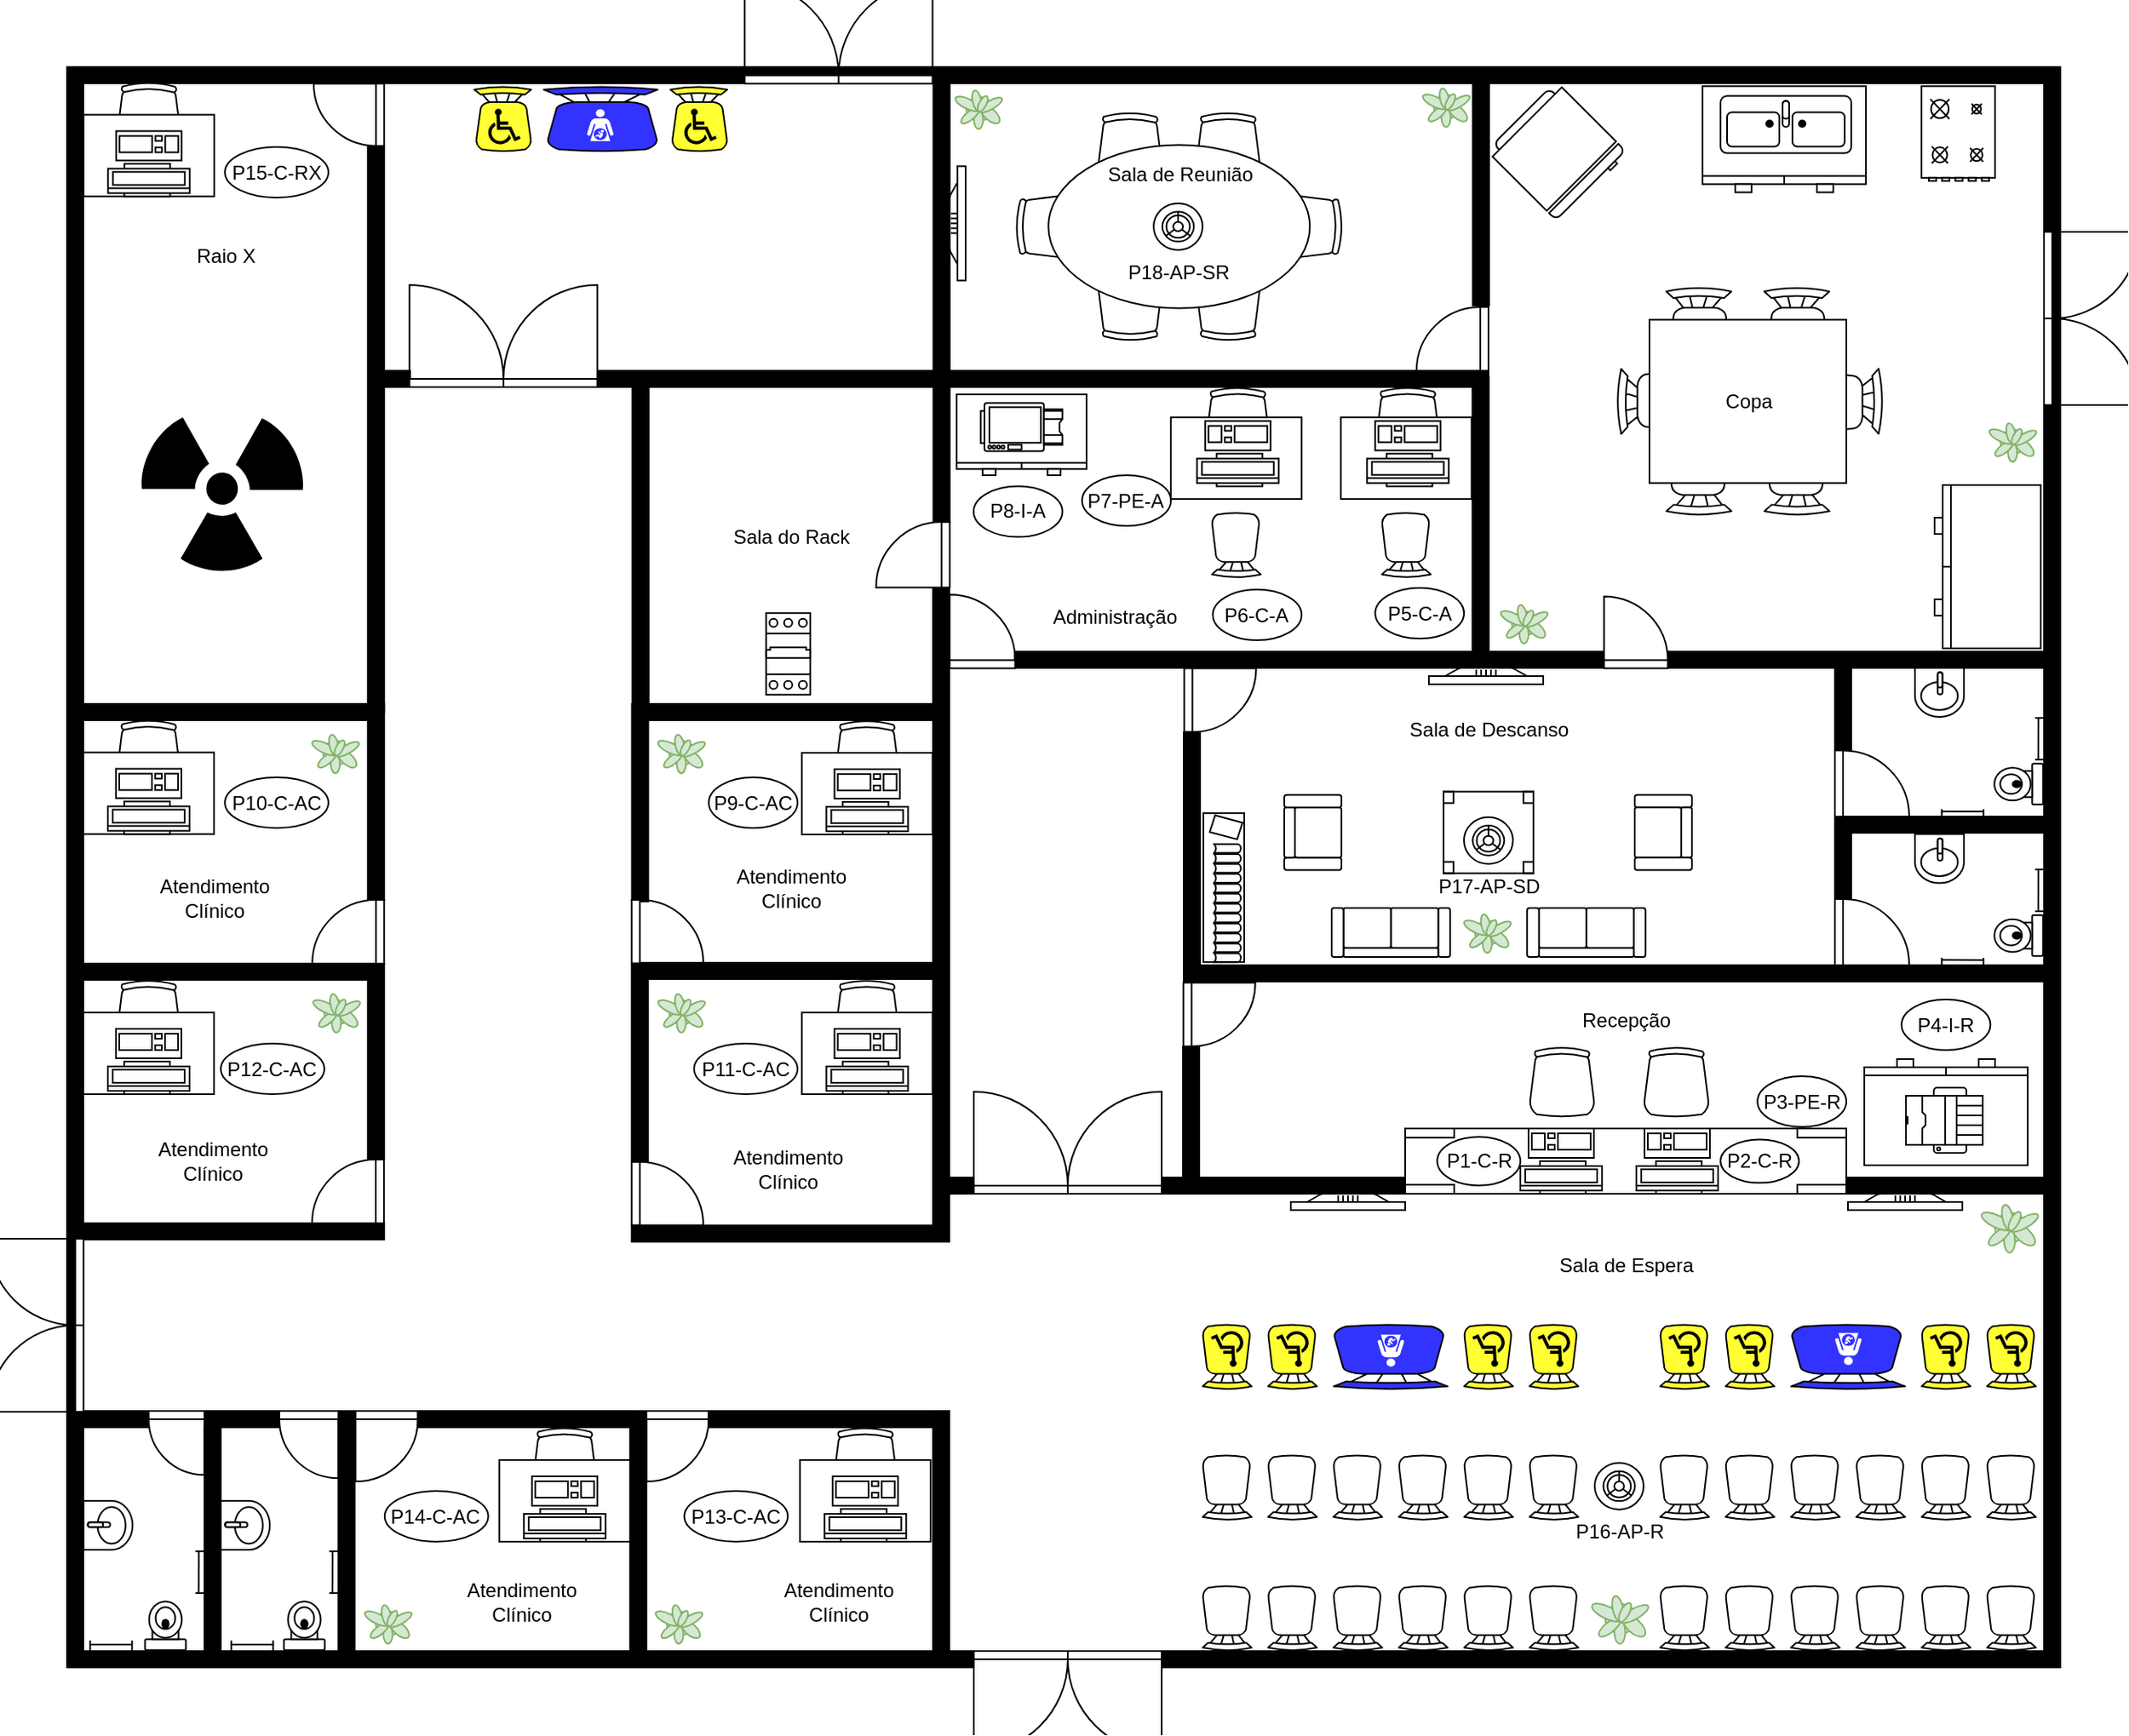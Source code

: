 <mxfile version="26.1.0">
  <diagram name="Página-1" id="THV_jR3SFHk6CQtBX6WG">
    <mxGraphModel dx="2235" dy="1741" grid="1" gridSize="10" guides="1" tooltips="1" connect="1" arrows="1" fold="1" page="0" pageScale="1" pageWidth="827" pageHeight="1169" background="none" math="0" shadow="0">
      <root>
        <mxCell id="0" />
        <mxCell id="1" parent="0" />
        <mxCell id="6sBdYNOKg4DvN8dYeQ6p-444" value="" style="verticalLabelPosition=bottom;html=1;verticalAlign=top;align=center;shape=mxgraph.floorplan.room;fillColor=strokeColor;rotation=-90;" parent="1" vertex="1">
          <mxGeometry x="-1535" y="-325" width="980" height="10" as="geometry" />
        </mxCell>
        <mxCell id="6sBdYNOKg4DvN8dYeQ6p-445" value="" style="verticalLabelPosition=bottom;html=1;verticalAlign=top;align=center;shape=mxgraph.floorplan.room;fillColor=strokeColor;rotation=90;" parent="1" vertex="1">
          <mxGeometry x="-777.5" y="-112.5" width="10" height="555" as="geometry" />
        </mxCell>
        <mxCell id="6sBdYNOKg4DvN8dYeQ6p-446" value="" style="verticalLabelPosition=bottom;html=1;verticalAlign=top;align=center;shape=mxgraph.floorplan.room;fillColor=strokeColor;rotation=90;" parent="1" vertex="1">
          <mxGeometry x="-445" y="-1415" width="10" height="1220" as="geometry" />
        </mxCell>
        <mxCell id="6sBdYNOKg4DvN8dYeQ6p-447" value="" style="verticalLabelPosition=bottom;html=1;verticalAlign=top;align=center;shape=mxgraph.floorplan.room;fillColor=strokeColor;rotation=-90;" parent="1" vertex="1">
          <mxGeometry x="-325" y="-325" width="980" height="10" as="geometry" />
        </mxCell>
        <mxCell id="6sBdYNOKg4DvN8dYeQ6p-448" value="" style="verticalLabelPosition=bottom;html=1;verticalAlign=top;align=center;shape=mxgraph.floorplan.doorUneven;dx=0.5;" parent="1" vertex="1">
          <mxGeometry x="-495" y="160" width="115" height="50" as="geometry" />
        </mxCell>
        <mxCell id="6sBdYNOKg4DvN8dYeQ6p-470" value="" style="verticalLabelPosition=bottom;html=1;verticalAlign=top;align=center;shape=mxgraph.floorplan.chair;strokeColor=default;fontFamily=Helvetica;fontSize=12;fontColor=default;fillColor=default;rotation=-180;" parent="1" vertex="1">
          <mxGeometry x="-355" y="120" width="30" height="40" as="geometry" />
        </mxCell>
        <mxCell id="6sBdYNOKg4DvN8dYeQ6p-471" value="" style="verticalLabelPosition=bottom;html=1;verticalAlign=top;align=center;shape=mxgraph.floorplan.chair;strokeColor=default;fontFamily=Helvetica;fontSize=12;fontColor=default;fillColor=default;rotation=-180;" parent="1" vertex="1">
          <mxGeometry x="-315" y="120" width="30" height="40" as="geometry" />
        </mxCell>
        <mxCell id="6sBdYNOKg4DvN8dYeQ6p-472" value="" style="verticalLabelPosition=bottom;html=1;verticalAlign=top;align=center;shape=mxgraph.floorplan.chair;strokeColor=default;fontFamily=Helvetica;fontSize=12;fontColor=default;fillColor=default;rotation=-180;" parent="1" vertex="1">
          <mxGeometry x="-275" y="120" width="30" height="40" as="geometry" />
        </mxCell>
        <mxCell id="6sBdYNOKg4DvN8dYeQ6p-473" value="" style="verticalLabelPosition=bottom;html=1;verticalAlign=top;align=center;shape=mxgraph.floorplan.chair;strokeColor=default;fontFamily=Helvetica;fontSize=12;fontColor=default;fillColor=default;rotation=-180;" parent="1" vertex="1">
          <mxGeometry x="-235" y="120" width="30" height="40" as="geometry" />
        </mxCell>
        <mxCell id="6sBdYNOKg4DvN8dYeQ6p-474" value="" style="verticalLabelPosition=bottom;html=1;verticalAlign=top;align=center;shape=mxgraph.floorplan.chair;strokeColor=default;fontFamily=Helvetica;fontSize=12;fontColor=default;fillColor=default;rotation=-180;" parent="1" vertex="1">
          <mxGeometry x="-195" y="120" width="30" height="40" as="geometry" />
        </mxCell>
        <mxCell id="6sBdYNOKg4DvN8dYeQ6p-475" value="" style="verticalLabelPosition=bottom;html=1;verticalAlign=top;align=center;shape=mxgraph.floorplan.chair;strokeColor=default;fontFamily=Helvetica;fontSize=12;fontColor=default;fillColor=default;rotation=-180;" parent="1" vertex="1">
          <mxGeometry x="-155" y="120" width="30" height="40" as="geometry" />
        </mxCell>
        <mxCell id="6sBdYNOKg4DvN8dYeQ6p-476" value="" style="verticalLabelPosition=bottom;html=1;verticalAlign=top;align=center;shape=mxgraph.floorplan.chair;strokeColor=default;fontFamily=Helvetica;fontSize=12;fontColor=default;fillColor=default;rotation=-180;" parent="1" vertex="1">
          <mxGeometry x="-355" y="40" width="30" height="40" as="geometry" />
        </mxCell>
        <mxCell id="6sBdYNOKg4DvN8dYeQ6p-477" value="" style="verticalLabelPosition=bottom;html=1;verticalAlign=top;align=center;shape=mxgraph.floorplan.chair;strokeColor=default;fontFamily=Helvetica;fontSize=12;fontColor=default;fillColor=default;rotation=-180;" parent="1" vertex="1">
          <mxGeometry x="-315" y="40" width="30" height="40" as="geometry" />
        </mxCell>
        <mxCell id="6sBdYNOKg4DvN8dYeQ6p-478" value="" style="verticalLabelPosition=bottom;html=1;verticalAlign=top;align=center;shape=mxgraph.floorplan.chair;strokeColor=default;fontFamily=Helvetica;fontSize=12;fontColor=default;fillColor=default;rotation=-180;" parent="1" vertex="1">
          <mxGeometry x="-275" y="40" width="30" height="40" as="geometry" />
        </mxCell>
        <mxCell id="6sBdYNOKg4DvN8dYeQ6p-479" value="" style="verticalLabelPosition=bottom;html=1;verticalAlign=top;align=center;shape=mxgraph.floorplan.chair;strokeColor=default;fontFamily=Helvetica;fontSize=12;fontColor=default;fillColor=default;rotation=-180;" parent="1" vertex="1">
          <mxGeometry x="-235" y="40" width="30" height="40" as="geometry" />
        </mxCell>
        <mxCell id="6sBdYNOKg4DvN8dYeQ6p-480" value="" style="verticalLabelPosition=bottom;html=1;verticalAlign=top;align=center;shape=mxgraph.floorplan.chair;strokeColor=default;fontFamily=Helvetica;fontSize=12;fontColor=default;fillColor=default;rotation=-180;" parent="1" vertex="1">
          <mxGeometry x="-195" y="40" width="30" height="40" as="geometry" />
        </mxCell>
        <mxCell id="6sBdYNOKg4DvN8dYeQ6p-481" value="" style="verticalLabelPosition=bottom;html=1;verticalAlign=top;align=center;shape=mxgraph.floorplan.chair;strokeColor=default;fontFamily=Helvetica;fontSize=12;fontColor=default;fillColor=default;rotation=-180;" parent="1" vertex="1">
          <mxGeometry x="-155" y="40" width="30" height="40" as="geometry" />
        </mxCell>
        <mxCell id="6sBdYNOKg4DvN8dYeQ6p-488" value="" style="verticalLabelPosition=bottom;html=1;verticalAlign=top;align=center;shape=mxgraph.floorplan.chair;strokeColor=default;fontFamily=Helvetica;fontSize=12;fontColor=default;fillColor=#FFFF33;rotation=-180;" parent="1" vertex="1">
          <mxGeometry x="-75" y="-40" width="30" height="40" as="geometry" />
        </mxCell>
        <mxCell id="6sBdYNOKg4DvN8dYeQ6p-489" value="" style="verticalLabelPosition=bottom;html=1;verticalAlign=top;align=center;shape=mxgraph.floorplan.chair;strokeColor=default;fontFamily=Helvetica;fontSize=12;fontColor=default;fillColor=#FFFF33;rotation=-180;" parent="1" vertex="1">
          <mxGeometry x="-35" y="-40" width="30" height="40" as="geometry" />
        </mxCell>
        <mxCell id="6sBdYNOKg4DvN8dYeQ6p-490" value="" style="verticalLabelPosition=bottom;html=1;verticalAlign=top;align=center;shape=mxgraph.floorplan.chair;strokeColor=default;fontFamily=Helvetica;fontSize=12;fontColor=default;fillColor=#3333FF;rotation=-180;" parent="1" vertex="1">
          <mxGeometry x="5" y="-40" width="70" height="40" as="geometry" />
        </mxCell>
        <mxCell id="6sBdYNOKg4DvN8dYeQ6p-492" value="" style="verticalLabelPosition=bottom;html=1;verticalAlign=top;align=center;shape=mxgraph.floorplan.chair;strokeColor=default;fontFamily=Helvetica;fontSize=12;fontColor=default;fillColor=#FFFF33;rotation=-180;" parent="1" vertex="1">
          <mxGeometry x="85" y="-40" width="30" height="40" as="geometry" />
        </mxCell>
        <mxCell id="6sBdYNOKg4DvN8dYeQ6p-493" value="" style="verticalLabelPosition=bottom;html=1;verticalAlign=top;align=center;shape=mxgraph.floorplan.chair;strokeColor=default;fontFamily=Helvetica;fontSize=12;fontColor=default;fillColor=#FFFF33;rotation=-180;" parent="1" vertex="1">
          <mxGeometry x="125" y="-40" width="30" height="40" as="geometry" />
        </mxCell>
        <mxCell id="6sBdYNOKg4DvN8dYeQ6p-494" value="" style="verticalLabelPosition=bottom;html=1;verticalAlign=top;align=center;shape=mxgraph.floorplan.chair;strokeColor=default;fontFamily=Helvetica;fontSize=12;fontColor=default;fillColor=default;rotation=-180;" parent="1" vertex="1">
          <mxGeometry x="-75" y="40" width="30" height="40" as="geometry" />
        </mxCell>
        <mxCell id="6sBdYNOKg4DvN8dYeQ6p-495" value="" style="verticalLabelPosition=bottom;html=1;verticalAlign=top;align=center;shape=mxgraph.floorplan.chair;strokeColor=default;fontFamily=Helvetica;fontSize=12;fontColor=default;fillColor=default;rotation=-180;" parent="1" vertex="1">
          <mxGeometry x="-35" y="40" width="30" height="40" as="geometry" />
        </mxCell>
        <mxCell id="6sBdYNOKg4DvN8dYeQ6p-496" value="" style="verticalLabelPosition=bottom;html=1;verticalAlign=top;align=center;shape=mxgraph.floorplan.chair;strokeColor=default;fontFamily=Helvetica;fontSize=12;fontColor=default;fillColor=default;rotation=-180;" parent="1" vertex="1">
          <mxGeometry x="5" y="40" width="30" height="40" as="geometry" />
        </mxCell>
        <mxCell id="6sBdYNOKg4DvN8dYeQ6p-497" value="" style="verticalLabelPosition=bottom;html=1;verticalAlign=top;align=center;shape=mxgraph.floorplan.chair;strokeColor=default;fontFamily=Helvetica;fontSize=12;fontColor=default;fillColor=default;rotation=-180;" parent="1" vertex="1">
          <mxGeometry x="45" y="40" width="30" height="40" as="geometry" />
        </mxCell>
        <mxCell id="6sBdYNOKg4DvN8dYeQ6p-498" value="" style="verticalLabelPosition=bottom;html=1;verticalAlign=top;align=center;shape=mxgraph.floorplan.chair;strokeColor=default;fontFamily=Helvetica;fontSize=12;fontColor=default;fillColor=default;rotation=-180;" parent="1" vertex="1">
          <mxGeometry x="85" y="40" width="30" height="40" as="geometry" />
        </mxCell>
        <mxCell id="6sBdYNOKg4DvN8dYeQ6p-499" value="" style="verticalLabelPosition=bottom;html=1;verticalAlign=top;align=center;shape=mxgraph.floorplan.chair;strokeColor=default;fontFamily=Helvetica;fontSize=12;fontColor=default;fillColor=default;rotation=-180;" parent="1" vertex="1">
          <mxGeometry x="125" y="40" width="30" height="40" as="geometry" />
        </mxCell>
        <mxCell id="6sBdYNOKg4DvN8dYeQ6p-500" value="" style="verticalLabelPosition=bottom;html=1;verticalAlign=top;align=center;shape=mxgraph.floorplan.chair;strokeColor=default;fontFamily=Helvetica;fontSize=12;fontColor=default;fillColor=default;rotation=-180;" parent="1" vertex="1">
          <mxGeometry x="-75" y="120" width="30" height="40" as="geometry" />
        </mxCell>
        <mxCell id="6sBdYNOKg4DvN8dYeQ6p-501" value="" style="verticalLabelPosition=bottom;html=1;verticalAlign=top;align=center;shape=mxgraph.floorplan.chair;strokeColor=default;fontFamily=Helvetica;fontSize=12;fontColor=default;fillColor=default;rotation=-180;" parent="1" vertex="1">
          <mxGeometry x="-35" y="120" width="30" height="40" as="geometry" />
        </mxCell>
        <mxCell id="6sBdYNOKg4DvN8dYeQ6p-502" value="" style="verticalLabelPosition=bottom;html=1;verticalAlign=top;align=center;shape=mxgraph.floorplan.chair;strokeColor=default;fontFamily=Helvetica;fontSize=12;fontColor=default;fillColor=default;rotation=-180;" parent="1" vertex="1">
          <mxGeometry x="5" y="120" width="30" height="40" as="geometry" />
        </mxCell>
        <mxCell id="6sBdYNOKg4DvN8dYeQ6p-503" value="" style="verticalLabelPosition=bottom;html=1;verticalAlign=top;align=center;shape=mxgraph.floorplan.chair;strokeColor=default;fontFamily=Helvetica;fontSize=12;fontColor=default;fillColor=default;rotation=-180;" parent="1" vertex="1">
          <mxGeometry x="45" y="120" width="30" height="40" as="geometry" />
        </mxCell>
        <mxCell id="6sBdYNOKg4DvN8dYeQ6p-504" value="" style="verticalLabelPosition=bottom;html=1;verticalAlign=top;align=center;shape=mxgraph.floorplan.chair;strokeColor=default;fontFamily=Helvetica;fontSize=12;fontColor=default;fillColor=default;rotation=-180;" parent="1" vertex="1">
          <mxGeometry x="85" y="120" width="30" height="40" as="geometry" />
        </mxCell>
        <mxCell id="6sBdYNOKg4DvN8dYeQ6p-505" value="" style="verticalLabelPosition=bottom;html=1;verticalAlign=top;align=center;shape=mxgraph.floorplan.chair;strokeColor=default;fontFamily=Helvetica;fontSize=12;fontColor=default;fillColor=default;rotation=-180;" parent="1" vertex="1">
          <mxGeometry x="125" y="120" width="30" height="40" as="geometry" />
        </mxCell>
        <mxCell id="6sBdYNOKg4DvN8dYeQ6p-507" value="" style="verticalLabelPosition=bottom;html=1;verticalAlign=top;align=center;shape=mxgraph.floorplan.table;strokeColor=default;fontFamily=Helvetica;fontSize=12;fontColor=default;fillColor=default;" parent="1" vertex="1">
          <mxGeometry x="-231" y="-160" width="270" height="40" as="geometry" />
        </mxCell>
        <mxCell id="6sBdYNOKg4DvN8dYeQ6p-508" value="" style="verticalLabelPosition=bottom;html=1;verticalAlign=top;align=center;shape=mxgraph.floorplan.workstation;strokeColor=default;fontFamily=Helvetica;fontSize=12;fontColor=default;fillColor=default;rotation=-180;" parent="1" vertex="1">
          <mxGeometry x="-160.5" y="-160" width="50" height="40" as="geometry" />
        </mxCell>
        <mxCell id="6sBdYNOKg4DvN8dYeQ6p-510" value="" style="verticalLabelPosition=bottom;html=1;verticalAlign=top;align=center;shape=mxgraph.floorplan.workstation;strokeColor=default;fontFamily=Helvetica;fontSize=12;fontColor=default;fillColor=default;rotation=-180;" parent="1" vertex="1">
          <mxGeometry x="-89.5" y="-160" width="50" height="40" as="geometry" />
        </mxCell>
        <mxCell id="6sBdYNOKg4DvN8dYeQ6p-512" value="" style="verticalLabelPosition=bottom;html=1;verticalAlign=top;align=center;shape=mxgraph.floorplan.office_chair;strokeColor=default;fontFamily=Helvetica;fontSize=12;fontColor=default;fillColor=default;" parent="1" vertex="1">
          <mxGeometry x="-155" y="-210" width="40" height="43" as="geometry" />
        </mxCell>
        <mxCell id="6sBdYNOKg4DvN8dYeQ6p-513" value="" style="verticalLabelPosition=bottom;html=1;verticalAlign=top;align=center;shape=mxgraph.floorplan.office_chair;strokeColor=default;fontFamily=Helvetica;fontSize=12;fontColor=default;fillColor=default;" parent="1" vertex="1">
          <mxGeometry x="-85" y="-210" width="40" height="43" as="geometry" />
        </mxCell>
        <mxCell id="6sBdYNOKg4DvN8dYeQ6p-515" value="" style="verticalLabelPosition=bottom;html=1;verticalAlign=top;align=center;shape=mxgraph.floorplan.wall;fillColor=strokeColor;strokeColor=default;fontFamily=Helvetica;fontSize=12;fontColor=default;" parent="1" vertex="1">
          <mxGeometry x="40" y="-130" width="120" height="10" as="geometry" />
        </mxCell>
        <mxCell id="6sBdYNOKg4DvN8dYeQ6p-516" value="" style="verticalLabelPosition=bottom;html=1;verticalAlign=top;align=center;shape=mxgraph.floorplan.wall;fillColor=strokeColor;strokeColor=default;fontFamily=Helvetica;fontSize=12;fontColor=default;" parent="1" vertex="1">
          <mxGeometry x="-380" y="-130" width="149" height="10" as="geometry" />
        </mxCell>
        <mxCell id="6sBdYNOKg4DvN8dYeQ6p-517" value="" style="verticalLabelPosition=bottom;html=1;verticalAlign=top;align=center;shape=mxgraph.floorplan.wall;fillColor=strokeColor;direction=south;strokeColor=default;fontFamily=Helvetica;fontSize=12;fontColor=default;" parent="1" vertex="1">
          <mxGeometry x="-366.5" y="-210" width="9" height="80" as="geometry" />
        </mxCell>
        <mxCell id="6sBdYNOKg4DvN8dYeQ6p-521" value="" style="verticalLabelPosition=bottom;html=1;verticalAlign=top;align=center;shape=mxgraph.floorplan.doorRight;aspect=fixed;strokeColor=default;fontFamily=Helvetica;fontSize=12;fontColor=default;fillColor=default;rotation=-90;" parent="1" vertex="1">
          <mxGeometry x="-365.5" y="-250.5" width="39" height="41.44" as="geometry" />
        </mxCell>
        <mxCell id="6sBdYNOKg4DvN8dYeQ6p-522" value="" style="verticalLabelPosition=bottom;html=1;verticalAlign=top;align=center;shape=mxgraph.floorplan.dresser;strokeColor=default;fontFamily=Helvetica;fontSize=12;fontColor=default;fillColor=default;rotation=-180;" parent="1" vertex="1">
          <mxGeometry x="50" y="-202.5" width="100" height="65" as="geometry" />
        </mxCell>
        <mxCell id="6sBdYNOKg4DvN8dYeQ6p-524" value="" style="verticalLabelPosition=bottom;html=1;verticalAlign=top;align=center;shape=mxgraph.floorplan.printer;strokeColor=default;fontFamily=Helvetica;fontSize=12;fontColor=default;fillColor=default;rotation=90;" parent="1" vertex="1">
          <mxGeometry x="79" y="-188.5" width="40" height="47" as="geometry" />
        </mxCell>
        <mxCell id="6sBdYNOKg4DvN8dYeQ6p-525" value="" style="verticalLabelPosition=bottom;html=1;verticalAlign=top;align=center;shape=mxgraph.floorplan.plant;strokeColor=#82b366;fontFamily=Helvetica;fontSize=12;fillColor=#d5e8d4;" parent="1" vertex="1">
          <mxGeometry x="123" y="-115" width="30" height="31" as="geometry" />
        </mxCell>
        <mxCell id="6sBdYNOKg4DvN8dYeQ6p-526" value="" style="verticalLabelPosition=bottom;html=1;verticalAlign=top;align=center;shape=mxgraph.floorplan.plant;strokeColor=#82b366;fontFamily=Helvetica;fontSize=12;fillColor=#d5e8d4;" parent="1" vertex="1">
          <mxGeometry x="-115.5" y="124.5" width="30" height="31" as="geometry" />
        </mxCell>
        <mxCell id="6sBdYNOKg4DvN8dYeQ6p-527" value="" style="verticalLabelPosition=bottom;html=1;verticalAlign=top;align=center;shape=mxgraph.floorplan.couch;strokeColor=default;fontFamily=Helvetica;fontSize=12;fontColor=default;fillColor=default;rotation=90;direction=south;" parent="1" vertex="1">
          <mxGeometry x="-135.13" y="-316.25" width="30" height="72.5" as="geometry" />
        </mxCell>
        <mxCell id="6sBdYNOKg4DvN8dYeQ6p-528" value="" style="verticalLabelPosition=bottom;html=1;verticalAlign=top;align=center;shape=mxgraph.floorplan.couch;strokeColor=default;fontFamily=Helvetica;fontSize=12;fontColor=default;fillColor=default;rotation=-180;" parent="1" vertex="1">
          <mxGeometry x="-276" y="-295" width="72.5" height="30" as="geometry" />
        </mxCell>
        <mxCell id="6sBdYNOKg4DvN8dYeQ6p-529" value="" style="verticalLabelPosition=bottom;html=1;verticalAlign=top;align=center;shape=mxgraph.floorplan.plant;strokeColor=#82b366;fontFamily=Helvetica;fontSize=12;fillColor=#d5e8d4;" parent="1" vertex="1">
          <mxGeometry x="-194" y="-292.5" width="25" height="25" as="geometry" />
        </mxCell>
        <mxCell id="6sBdYNOKg4DvN8dYeQ6p-530" value="" style="verticalLabelPosition=bottom;html=1;verticalAlign=top;align=center;shape=mxgraph.floorplan.table;strokeColor=default;fontFamily=Helvetica;fontSize=12;fontColor=default;fillColor=default;" parent="1" vertex="1">
          <mxGeometry x="-207.5" y="-366.25" width="55" height="50" as="geometry" />
        </mxCell>
        <mxCell id="6sBdYNOKg4DvN8dYeQ6p-543" value="" style="verticalLabelPosition=bottom;html=1;verticalAlign=top;align=center;shape=mxgraph.floorplan.wall;fillColor=strokeColor;strokeColor=default;fontFamily=Helvetica;fontSize=12;fontColor=default;perimeterSpacing=0;" parent="1" vertex="1">
          <mxGeometry x="-366.5" y="-260" width="526.5" height="10" as="geometry" />
        </mxCell>
        <mxCell id="MSX6HTeKCzLweOMTaPtv-2" value="" style="verticalLabelPosition=bottom;html=1;verticalAlign=top;align=center;shape=mxgraph.floorplan.chair;strokeColor=default;fontFamily=Helvetica;fontSize=12;fontColor=default;fillColor=#3333FF;rotation=-180;" parent="1" vertex="1">
          <mxGeometry x="-275" y="-40" width="70" height="40" as="geometry" />
        </mxCell>
        <mxCell id="MSX6HTeKCzLweOMTaPtv-3" value="" style="verticalLabelPosition=bottom;html=1;verticalAlign=top;align=center;shape=mxgraph.floorplan.chair;strokeColor=default;fontFamily=Helvetica;fontSize=12;fontColor=default;fillColor=#FFFF33;rotation=-180;" parent="1" vertex="1">
          <mxGeometry x="-155" y="-40" width="30" height="40" as="geometry" />
        </mxCell>
        <mxCell id="MSX6HTeKCzLweOMTaPtv-4" value="" style="verticalLabelPosition=bottom;html=1;verticalAlign=top;align=center;shape=mxgraph.floorplan.bookcase;rotation=-90;direction=east;" parent="1" vertex="1">
          <mxGeometry x="-387.625" y="-319.995" width="91.25" height="25" as="geometry" />
        </mxCell>
        <mxCell id="MSX6HTeKCzLweOMTaPtv-19" value="" style="verticalLabelPosition=bottom;html=1;verticalAlign=top;align=center;shape=mxgraph.floorplan.doorUneven;dx=0.5;direction=west;" parent="1" vertex="1">
          <mxGeometry x="-495" y="-170" width="115" height="50" as="geometry" />
        </mxCell>
        <mxCell id="MSX6HTeKCzLweOMTaPtv-20" value="" style="verticalLabelPosition=bottom;html=1;verticalAlign=top;align=center;shape=mxgraph.floorplan.wall;fillColor=strokeColor;strokeColor=default;fontFamily=Helvetica;fontSize=12;fontColor=default;" parent="1" vertex="1">
          <mxGeometry x="-520" y="-130" width="25" height="10" as="geometry" />
        </mxCell>
        <mxCell id="MSX6HTeKCzLweOMTaPtv-21" value="" style="verticalLabelPosition=bottom;html=1;verticalAlign=top;align=center;shape=mxgraph.floorplan.wall;fillColor=strokeColor;strokeColor=default;fontFamily=Helvetica;fontSize=12;fontColor=default;direction=south;" parent="1" vertex="1">
          <mxGeometry x="-520" y="-491" width="10" height="380" as="geometry" />
        </mxCell>
        <mxCell id="MSX6HTeKCzLweOMTaPtv-22" value="" style="verticalLabelPosition=bottom;html=1;verticalAlign=top;align=center;shape=mxgraph.floorplan.wall;fillColor=strokeColor;strokeColor=default;fontFamily=Helvetica;fontSize=12;fontColor=default;direction=south;" parent="1" vertex="1">
          <mxGeometry x="-704.25" y="-420" width="10" height="121" as="geometry" />
        </mxCell>
        <mxCell id="MSX6HTeKCzLweOMTaPtv-24" value="" style="verticalLabelPosition=bottom;html=1;verticalAlign=top;align=center;shape=mxgraph.floorplan.chair;strokeColor=default;fontFamily=Helvetica;fontSize=12;fontColor=default;fillColor=#FFFF33;rotation=-180;" parent="1" vertex="1">
          <mxGeometry x="-195" y="-40" width="30" height="40" as="geometry" />
        </mxCell>
        <mxCell id="MSX6HTeKCzLweOMTaPtv-25" value="" style="verticalLabelPosition=bottom;html=1;verticalAlign=top;align=center;shape=mxgraph.floorplan.room;fillColor=strokeColor;rotation=90;" parent="1" vertex="1">
          <mxGeometry x="-112.64" y="-107.38" width="10" height="544.74" as="geometry" />
        </mxCell>
        <mxCell id="MSX6HTeKCzLweOMTaPtv-31" value="" style="verticalLabelPosition=bottom;html=1;verticalAlign=top;align=center;shape=mxgraph.floorplan.wall;fillColor=strokeColor;direction=south;" parent="1" vertex="1">
          <mxGeometry x="-520" y="-241" width="10" height="150" as="geometry" />
        </mxCell>
        <mxCell id="MSX6HTeKCzLweOMTaPtv-35" value="" style="verticalLabelPosition=bottom;html=1;verticalAlign=top;align=center;shape=mxgraph.floorplan.wall;fillColor=strokeColor;direction=south;" parent="1" vertex="1">
          <mxGeometry x="-705.37" y="13.01" width="10" height="149" as="geometry" />
        </mxCell>
        <mxCell id="MSX6HTeKCzLweOMTaPtv-38" value="" style="verticalLabelPosition=bottom;html=1;verticalAlign=top;align=center;shape=mxgraph.floorplan.wall;fillColor=strokeColor;direction=south;" parent="1" vertex="1">
          <mxGeometry x="-865.87" y="-420" width="10" height="120" as="geometry" />
        </mxCell>
        <mxCell id="MSX6HTeKCzLweOMTaPtv-42" value="" style="verticalLabelPosition=bottom;html=1;verticalAlign=top;align=center;shape=mxgraph.floorplan.wall;fillColor=strokeColor;" parent="1" vertex="1">
          <mxGeometry x="-1049.87" y="160.01" width="520" height="10" as="geometry" />
        </mxCell>
        <mxCell id="MSX6HTeKCzLweOMTaPtv-44" value="" style="verticalLabelPosition=bottom;html=1;verticalAlign=top;align=center;shape=mxgraph.floorplan.flat_tv;" parent="1" vertex="1">
          <mxGeometry x="-301" y="-120" width="70" height="10" as="geometry" />
        </mxCell>
        <mxCell id="MSX6HTeKCzLweOMTaPtv-45" value="" style="verticalLabelPosition=bottom;html=1;verticalAlign=top;align=center;shape=mxgraph.floorplan.flat_tv;" parent="1" vertex="1">
          <mxGeometry x="40" y="-120" width="70" height="10" as="geometry" />
        </mxCell>
        <mxCell id="MSX6HTeKCzLweOMTaPtv-46" value="" style="verticalLabelPosition=bottom;html=1;verticalAlign=top;align=center;shape=mxgraph.floorplan.sofa;direction=north;" parent="1" vertex="1">
          <mxGeometry x="-305" y="-364.25" width="35" height="46" as="geometry" />
        </mxCell>
        <mxCell id="MSX6HTeKCzLweOMTaPtv-55" value="" style="verticalLabelPosition=bottom;html=1;verticalAlign=top;align=center;shape=mxgraph.floorplan.wall;fillColor=strokeColor;strokeColor=default;fontFamily=Helvetica;fontSize=12;fontColor=default;direction=south;" parent="1" vertex="1">
          <mxGeometry x="32" y="-445" width="10" height="53" as="geometry" />
        </mxCell>
        <mxCell id="MSX6HTeKCzLweOMTaPtv-58" value="" style="verticalLabelPosition=bottom;html=1;verticalAlign=top;align=center;shape=mxgraph.floorplan.toilet;strokeColor=default;fontFamily=Helvetica;fontSize=12;fontColor=default;fillColor=default;rotation=-90;direction=west;" parent="1" vertex="1">
          <mxGeometry x="132" y="-293" width="25" height="29.75" as="geometry" />
        </mxCell>
        <mxCell id="MSX6HTeKCzLweOMTaPtv-59" value="" style="verticalLabelPosition=bottom;html=1;verticalAlign=top;align=center;shape=mxgraph.floorplan.sink_1;direction=east;" parent="1" vertex="1">
          <mxGeometry x="81" y="-340.25" width="30" height="30" as="geometry" />
        </mxCell>
        <mxCell id="MSX6HTeKCzLweOMTaPtv-60" value="" style="verticalLabelPosition=bottom;html=1;verticalAlign=top;align=center;shape=mxgraph.floorplan.doorLeft;aspect=fixed;direction=north;" parent="1" vertex="1">
          <mxGeometry x="32" y="-300.48" width="43" height="40.48" as="geometry" />
        </mxCell>
        <mxCell id="MSX6HTeKCzLweOMTaPtv-61" value="" style="verticalLabelPosition=bottom;html=1;verticalAlign=top;align=center;shape=mxgraph.floorplan.wallCorner;fillColor=strokeColor;" parent="1" vertex="1">
          <mxGeometry x="32" y="-351" width="128" height="50" as="geometry" />
        </mxCell>
        <mxCell id="MSX6HTeKCzLweOMTaPtv-66" value="" style="verticalLabelPosition=bottom;html=1;verticalAlign=top;align=center;shape=mxgraph.floorplan.doorLeft;aspect=fixed;direction=north;" parent="1" vertex="1">
          <mxGeometry x="32" y="-391.42" width="43" height="40.48" as="geometry" />
        </mxCell>
        <mxCell id="MSX6HTeKCzLweOMTaPtv-67" value="" style="verticalLabelPosition=bottom;html=1;verticalAlign=top;align=center;shape=mxgraph.floorplan.toilet;strokeColor=default;fontFamily=Helvetica;fontSize=12;fontColor=default;fillColor=default;rotation=-90;direction=west;" parent="1" vertex="1">
          <mxGeometry x="132" y="-385.75" width="25" height="29.75" as="geometry" />
        </mxCell>
        <mxCell id="MSX6HTeKCzLweOMTaPtv-68" value="" style="verticalLabelPosition=bottom;html=1;verticalAlign=top;align=center;shape=mxgraph.floorplan.sink_1;direction=east;" parent="1" vertex="1">
          <mxGeometry x="81" y="-442" width="30" height="30" as="geometry" />
        </mxCell>
        <mxCell id="MSX6HTeKCzLweOMTaPtv-69" value="" style="verticalLabelPosition=bottom;html=1;verticalAlign=top;align=center;shape=mxgraph.floorplan.flat_tv;" parent="1" vertex="1">
          <mxGeometry x="-216.5" y="-442" width="70" height="10" as="geometry" />
        </mxCell>
        <mxCell id="MSX6HTeKCzLweOMTaPtv-75" value="" style="verticalLabelPosition=bottom;html=1;verticalAlign=top;align=center;shape=mxgraph.floorplan.doorLeft;aspect=fixed;direction=north;" parent="1" vertex="1">
          <mxGeometry x="-704.37" y="-299.99" width="41.23" height="38.82" as="geometry" />
        </mxCell>
        <mxCell id="MSX6HTeKCzLweOMTaPtv-76" value="" style="verticalLabelPosition=bottom;html=1;verticalAlign=top;align=center;shape=mxgraph.floorplan.doorLeft;aspect=fixed;direction=east;" parent="1" vertex="1">
          <mxGeometry x="-873.365" y="13.005" width="38.13" height="40.5" as="geometry" />
        </mxCell>
        <mxCell id="MSX6HTeKCzLweOMTaPtv-77" value="" style="verticalLabelPosition=bottom;html=1;verticalAlign=top;align=center;shape=mxgraph.floorplan.doorLeft;aspect=fixed;direction=east;" parent="1" vertex="1">
          <mxGeometry x="-695.375" y="13.005" width="38.13" height="40.5" as="geometry" />
        </mxCell>
        <mxCell id="MSX6HTeKCzLweOMTaPtv-78" value="" style="verticalLabelPosition=bottom;html=1;verticalAlign=top;align=center;shape=mxgraph.floorplan.doorRight;aspect=fixed;rotation=-180;direction=north;" parent="1" vertex="1">
          <mxGeometry x="-897.435" y="-141.005" width="41.43" height="39" as="geometry" />
        </mxCell>
        <mxCell id="MSX6HTeKCzLweOMTaPtv-79" value="" style="verticalLabelPosition=bottom;html=1;verticalAlign=top;align=center;shape=mxgraph.floorplan.doorRight;aspect=fixed;rotation=-180;direction=north;" parent="1" vertex="1">
          <mxGeometry x="-897.305" y="-299.985" width="41.43" height="39" as="geometry" />
        </mxCell>
        <mxCell id="MSX6HTeKCzLweOMTaPtv-81" value="" style="verticalLabelPosition=bottom;html=1;verticalAlign=top;align=center;shape=mxgraph.floorplan.wall;fillColor=strokeColor;" parent="1" vertex="1">
          <mxGeometry x="-1040" y="-102.01" width="184.13" height="10" as="geometry" />
        </mxCell>
        <mxCell id="MSX6HTeKCzLweOMTaPtv-82" value="" style="verticalLabelPosition=bottom;html=1;verticalAlign=top;align=center;shape=mxgraph.floorplan.wall;fillColor=strokeColor;" parent="1" vertex="1">
          <mxGeometry x="-700" y="-420" width="182.25" height="10" as="geometry" />
        </mxCell>
        <mxCell id="MSX6HTeKCzLweOMTaPtv-83" value="" style="verticalLabelPosition=bottom;html=1;verticalAlign=top;align=center;shape=mxgraph.floorplan.wall;fillColor=strokeColor;" parent="1" vertex="1">
          <mxGeometry x="-1040" y="-261" width="180" height="10" as="geometry" />
        </mxCell>
        <mxCell id="MSX6HTeKCzLweOMTaPtv-84" value="" style="verticalLabelPosition=bottom;html=1;verticalAlign=top;align=center;shape=mxgraph.floorplan.wall;fillColor=strokeColor;" parent="1" vertex="1">
          <mxGeometry x="-835.23" y="13.0" width="134" height="10" as="geometry" />
        </mxCell>
        <mxCell id="MSX6HTeKCzLweOMTaPtv-86" value="" style="verticalLabelPosition=bottom;html=1;verticalAlign=top;align=center;shape=mxgraph.floorplan.wall;fillColor=strokeColor;" parent="1" vertex="1">
          <mxGeometry x="-657.25" y="13.01" width="137.25" height="10" as="geometry" />
        </mxCell>
        <mxCell id="MSX6HTeKCzLweOMTaPtv-96" value="" style="verticalLabelPosition=bottom;html=1;verticalAlign=top;align=center;shape=mxgraph.floorplan.office_chair;shadow=0;" parent="1" vertex="1">
          <mxGeometry x="-1020" y="-251" width="40" height="43" as="geometry" />
        </mxCell>
        <mxCell id="MSX6HTeKCzLweOMTaPtv-97" value="" style="shape=rect;shadow=0;html=1;" parent="1" vertex="1">
          <mxGeometry x="-1040" y="-231" width="80" height="50" as="geometry" />
        </mxCell>
        <mxCell id="MSX6HTeKCzLweOMTaPtv-98" value="" style="verticalLabelPosition=bottom;html=1;verticalAlign=top;align=center;shape=mxgraph.floorplan.workstation;shadow=0;flipV=1;" parent="1" vertex="1">
          <mxGeometry x="-1025" y="-221" width="50" height="40" as="geometry" />
        </mxCell>
        <mxCell id="MSX6HTeKCzLweOMTaPtv-99" value="" style="verticalLabelPosition=bottom;html=1;verticalAlign=top;align=center;shape=mxgraph.floorplan.office_chair;shadow=0;" parent="1" vertex="1">
          <mxGeometry x="-1020" y="-410.25" width="40" height="43" as="geometry" />
        </mxCell>
        <mxCell id="MSX6HTeKCzLweOMTaPtv-100" value="" style="shape=rect;shadow=0;html=1;" parent="1" vertex="1">
          <mxGeometry x="-1040" y="-390.25" width="80" height="50" as="geometry" />
        </mxCell>
        <mxCell id="MSX6HTeKCzLweOMTaPtv-101" value="" style="verticalLabelPosition=bottom;html=1;verticalAlign=top;align=center;shape=mxgraph.floorplan.workstation;shadow=0;flipV=1;" parent="1" vertex="1">
          <mxGeometry x="-1025" y="-380.25" width="50" height="40" as="geometry" />
        </mxCell>
        <mxCell id="MSX6HTeKCzLweOMTaPtv-102" value="" style="verticalLabelPosition=bottom;html=1;verticalAlign=top;align=center;shape=mxgraph.floorplan.office_chair;shadow=0;" parent="1" vertex="1">
          <mxGeometry x="-580.25" y="-251" width="40" height="43" as="geometry" />
        </mxCell>
        <mxCell id="MSX6HTeKCzLweOMTaPtv-103" value="" style="shape=rect;shadow=0;html=1;" parent="1" vertex="1">
          <mxGeometry x="-600.25" y="-231" width="80" height="50" as="geometry" />
        </mxCell>
        <mxCell id="MSX6HTeKCzLweOMTaPtv-104" value="" style="verticalLabelPosition=bottom;html=1;verticalAlign=top;align=center;shape=mxgraph.floorplan.workstation;shadow=0;flipV=1;" parent="1" vertex="1">
          <mxGeometry x="-585.25" y="-221" width="50" height="40" as="geometry" />
        </mxCell>
        <mxCell id="MSX6HTeKCzLweOMTaPtv-108" value="" style="verticalLabelPosition=bottom;html=1;verticalAlign=top;align=center;shape=mxgraph.floorplan.office_chair;shadow=0;" parent="1" vertex="1">
          <mxGeometry x="-580.25" y="-410" width="40" height="43" as="geometry" />
        </mxCell>
        <mxCell id="MSX6HTeKCzLweOMTaPtv-109" value="" style="shape=rect;shadow=0;html=1;" parent="1" vertex="1">
          <mxGeometry x="-600.25" y="-390" width="80" height="50" as="geometry" />
        </mxCell>
        <mxCell id="MSX6HTeKCzLweOMTaPtv-110" value="" style="verticalLabelPosition=bottom;html=1;verticalAlign=top;align=center;shape=mxgraph.floorplan.workstation;shadow=0;flipV=1;" parent="1" vertex="1">
          <mxGeometry x="-585.25" y="-380" width="50" height="40" as="geometry" />
        </mxCell>
        <mxCell id="MSX6HTeKCzLweOMTaPtv-111" value="" style="verticalLabelPosition=bottom;html=1;verticalAlign=top;align=center;shape=mxgraph.floorplan.office_chair;shadow=0;" parent="1" vertex="1">
          <mxGeometry x="-765.37" y="23.01" width="40" height="43" as="geometry" />
        </mxCell>
        <mxCell id="MSX6HTeKCzLweOMTaPtv-112" value="" style="shape=rect;shadow=0;html=1;" parent="1" vertex="1">
          <mxGeometry x="-785.37" y="43.01" width="80" height="50" as="geometry" />
        </mxCell>
        <mxCell id="MSX6HTeKCzLweOMTaPtv-113" value="" style="verticalLabelPosition=bottom;html=1;verticalAlign=top;align=center;shape=mxgraph.floorplan.workstation;shadow=0;flipV=1;" parent="1" vertex="1">
          <mxGeometry x="-770.37" y="53.01" width="50" height="40" as="geometry" />
        </mxCell>
        <mxCell id="MSX6HTeKCzLweOMTaPtv-114" value="" style="verticalLabelPosition=bottom;html=1;verticalAlign=top;align=center;shape=mxgraph.floorplan.office_chair;shadow=0;" parent="1" vertex="1">
          <mxGeometry x="-581.37" y="23.01" width="40" height="43" as="geometry" />
        </mxCell>
        <mxCell id="MSX6HTeKCzLweOMTaPtv-115" value="" style="shape=rect;shadow=0;html=1;" parent="1" vertex="1">
          <mxGeometry x="-601.37" y="43.01" width="80" height="50" as="geometry" />
        </mxCell>
        <mxCell id="MSX6HTeKCzLweOMTaPtv-116" value="" style="verticalLabelPosition=bottom;html=1;verticalAlign=top;align=center;shape=mxgraph.floorplan.workstation;shadow=0;flipV=1;" parent="1" vertex="1">
          <mxGeometry x="-586.37" y="53.01" width="50" height="40" as="geometry" />
        </mxCell>
        <mxCell id="MSX6HTeKCzLweOMTaPtv-154" value="" style="verticalLabelPosition=bottom;html=1;verticalAlign=top;align=center;shape=mxgraph.floorplan.wall;fillColor=strokeColor;strokeColor=default;fontFamily=Helvetica;fontSize=12;fontColor=default;direction=south;" parent="1" vertex="1">
          <mxGeometry x="-520" y="13" width="10" height="150.01" as="geometry" />
        </mxCell>
        <mxCell id="MSX6HTeKCzLweOMTaPtv-155" value="" style="verticalLabelPosition=bottom;html=1;verticalAlign=top;align=center;shape=mxgraph.floorplan.wall;fillColor=strokeColor;direction=west;strokeColor=default;fontFamily=Helvetica;fontSize=12;fontColor=default;" parent="1" vertex="1">
          <mxGeometry x="-699" y="-261.5" width="180.75" height="10" as="geometry" />
        </mxCell>
        <mxCell id="MSX6HTeKCzLweOMTaPtv-156" value="" style="verticalLabelPosition=bottom;html=1;verticalAlign=top;align=center;shape=mxgraph.floorplan.wall;fillColor=strokeColor;direction=south;" parent="1" vertex="1">
          <mxGeometry x="-865.87" y="-261" width="10" height="120" as="geometry" />
        </mxCell>
        <mxCell id="MSX6HTeKCzLweOMTaPtv-157" value="" style="verticalLabelPosition=bottom;html=1;verticalAlign=top;align=center;shape=mxgraph.floorplan.wall;fillColor=strokeColor;direction=south;" parent="1" vertex="1">
          <mxGeometry x="-704.37" y="-261" width="10" height="121" as="geometry" />
        </mxCell>
        <mxCell id="MSX6HTeKCzLweOMTaPtv-166" value="" style="verticalLabelPosition=bottom;html=1;verticalAlign=top;align=center;shape=mxgraph.floorplan.wall;fillColor=strokeColor;" parent="1" vertex="1">
          <mxGeometry x="-1040" y="-419.38" width="174.13" height="8.76" as="geometry" />
        </mxCell>
        <mxCell id="MSX6HTeKCzLweOMTaPtv-167" value="" style="verticalLabelPosition=bottom;html=1;verticalAlign=top;align=center;shape=mxgraph.floorplan.wall;fillColor=strokeColor;direction=south;strokeColor=default;fontFamily=Helvetica;fontSize=12;fontColor=default;" parent="1" vertex="1">
          <mxGeometry x="-883.87" y="13.01" width="10" height="152.99" as="geometry" />
        </mxCell>
        <mxCell id="MSX6HTeKCzLweOMTaPtv-168" value="" style="verticalLabelPosition=bottom;html=1;verticalAlign=top;align=center;shape=mxgraph.floorplan.wall;fillColor=strokeColor;strokeColor=default;fontFamily=Helvetica;fontSize=12;fontColor=default;" parent="1" vertex="1">
          <mxGeometry x="-965.62" y="13" width="45.62" height="10" as="geometry" />
        </mxCell>
        <mxCell id="MSX6HTeKCzLweOMTaPtv-169" value="" style="verticalLabelPosition=bottom;html=1;verticalAlign=top;align=center;shape=mxgraph.floorplan.wall;fillColor=strokeColor;direction=south;strokeColor=default;fontFamily=Helvetica;fontSize=12;fontColor=default;" parent="1" vertex="1">
          <mxGeometry x="-965.87" y="23" width="10" height="137.01" as="geometry" />
        </mxCell>
        <mxCell id="MSX6HTeKCzLweOMTaPtv-170" value="" style="verticalLabelPosition=bottom;html=1;verticalAlign=top;align=center;shape=mxgraph.floorplan.doorRight;aspect=fixed;strokeColor=default;fontFamily=Helvetica;fontSize=12;fontColor=default;fillColor=default;" parent="1" vertex="1">
          <mxGeometry x="-920" y="13.01" width="36.14" height="38.4" as="geometry" />
        </mxCell>
        <mxCell id="MSX6HTeKCzLweOMTaPtv-171" value="" style="verticalLabelPosition=bottom;html=1;verticalAlign=top;align=center;shape=mxgraph.floorplan.toilet;strokeColor=default;fontFamily=Helvetica;fontSize=12;fontColor=default;fillColor=default;rotation=-90;direction=north;" parent="1" vertex="1">
          <mxGeometry x="-919.615" y="132.005" width="29.75" height="25" as="geometry" />
        </mxCell>
        <mxCell id="MSX6HTeKCzLweOMTaPtv-172" value="" style="verticalLabelPosition=bottom;html=1;verticalAlign=top;align=center;shape=mxgraph.floorplan.sink_1;direction=north;" parent="1" vertex="1">
          <mxGeometry x="-955.86" y="68.01" width="30" height="30" as="geometry" />
        </mxCell>
        <mxCell id="MSX6HTeKCzLweOMTaPtv-174" value="" style="verticalLabelPosition=bottom;html=1;verticalAlign=top;align=center;shape=mxgraph.floorplan.wall;fillColor=strokeColor;strokeColor=default;fontFamily=Helvetica;fontSize=12;fontColor=default;" parent="1" vertex="1">
          <mxGeometry x="-1050" y="13" width="50" height="10" as="geometry" />
        </mxCell>
        <mxCell id="MSX6HTeKCzLweOMTaPtv-176" value="" style="verticalLabelPosition=bottom;html=1;verticalAlign=top;align=center;shape=mxgraph.floorplan.doorRight;aspect=fixed;strokeColor=default;fontFamily=Helvetica;fontSize=12;fontColor=default;fillColor=default;" parent="1" vertex="1">
          <mxGeometry x="-1000" y="13" width="34.13" height="36.26" as="geometry" />
        </mxCell>
        <mxCell id="MSX6HTeKCzLweOMTaPtv-177" value="" style="verticalLabelPosition=bottom;html=1;verticalAlign=top;align=center;shape=mxgraph.floorplan.toilet;strokeColor=default;fontFamily=Helvetica;fontSize=12;fontColor=default;fillColor=default;rotation=-90;direction=north;" parent="1" vertex="1">
          <mxGeometry x="-1004.615" y="131.995" width="29.75" height="25" as="geometry" />
        </mxCell>
        <mxCell id="MSX6HTeKCzLweOMTaPtv-178" value="" style="verticalLabelPosition=bottom;html=1;verticalAlign=top;align=center;shape=mxgraph.floorplan.sink_1;direction=north;" parent="1" vertex="1">
          <mxGeometry x="-1039.86" y="68" width="30" height="30" as="geometry" />
        </mxCell>
        <mxCell id="MSX6HTeKCzLweOMTaPtv-192" value="" style="verticalLabelPosition=bottom;html=1;verticalAlign=top;align=center;shape=mxgraph.floorplan.doorLeft;aspect=fixed;direction=north;" parent="1" vertex="1">
          <mxGeometry x="-704.37" y="-139.5" width="41.23" height="38.82" as="geometry" />
        </mxCell>
        <mxCell id="MSX6HTeKCzLweOMTaPtv-193" value="" style="verticalLabelPosition=bottom;html=1;verticalAlign=top;align=center;shape=mxgraph.floorplan.wall;fillColor=strokeColor;" parent="1" vertex="1">
          <mxGeometry x="-704.37" y="-100.68" width="194.37" height="10" as="geometry" />
        </mxCell>
        <mxCell id="MSX6HTeKCzLweOMTaPtv-195" value="" style="verticalLabelPosition=bottom;html=1;verticalAlign=top;align=center;shape=mxgraph.floorplan.wall;fillColor=strokeColor;" parent="1" vertex="1">
          <mxGeometry x="-70" y="-452" width="235" height="10" as="geometry" />
        </mxCell>
        <mxCell id="MSX6HTeKCzLweOMTaPtv-197" value="" style="verticalLabelPosition=bottom;html=1;verticalAlign=top;align=center;shape=mxgraph.floorplan.wall;fillColor=strokeColor;strokeColor=default;fontFamily=Helvetica;fontSize=12;fontColor=default;" parent="1" vertex="1">
          <mxGeometry x="-470" y="-452" width="360" height="10" as="geometry" />
        </mxCell>
        <mxCell id="MSX6HTeKCzLweOMTaPtv-217" value="" style="verticalLabelPosition=bottom;html=1;verticalAlign=top;align=center;shape=mxgraph.floorplan.plant;strokeColor=#82b366;fontFamily=Helvetica;fontSize=12;fillColor=#d5e8d4;" parent="1" vertex="1">
          <mxGeometry x="-866.8" y="130.5" width="25" height="25" as="geometry" />
        </mxCell>
        <mxCell id="MSX6HTeKCzLweOMTaPtv-255" value="" style="verticalLabelPosition=bottom;html=1;verticalAlign=top;align=center;shape=mxgraph.floorplan.doorRight;aspect=fixed;strokeColor=default;fontFamily=Helvetica;fontSize=12;fontColor=default;fillColor=default;rotation=-90;direction=north;" parent="1" vertex="1">
          <mxGeometry x="-511.03" y="-483.1" width="42.58" height="40.07" as="geometry" />
        </mxCell>
        <mxCell id="wqdbWoknjv2yKjxD_l6F-81" value="" style="verticalLabelPosition=bottom;html=1;verticalAlign=top;align=center;shape=mxgraph.floorplan.plant;strokeColor=#82b366;fontFamily=Helvetica;fontSize=12;fillColor=#d5e8d4;" parent="1" vertex="1">
          <mxGeometry x="-505.37" y="-797.01" width="25" height="25" as="geometry" />
        </mxCell>
        <mxCell id="wqdbWoknjv2yKjxD_l6F-82" value="" style="verticalLabelPosition=bottom;html=1;verticalAlign=top;align=center;shape=mxgraph.floorplan.plant;strokeColor=#82b366;fontFamily=Helvetica;fontSize=12;fillColor=#d5e8d4;" parent="1" vertex="1">
          <mxGeometry x="-219.25" y="-798.24" width="25" height="25" as="geometry" />
        </mxCell>
        <mxCell id="wqdbWoknjv2yKjxD_l6F-83" value="" style="verticalLabelPosition=bottom;html=1;verticalAlign=top;align=center;shape=mxgraph.floorplan.office_chair;shadow=0;" parent="1" vertex="1">
          <mxGeometry x="-419.34" y="-782.24" width="40" height="43" as="geometry" />
        </mxCell>
        <mxCell id="wqdbWoknjv2yKjxD_l6F-84" value="" style="verticalLabelPosition=bottom;html=1;verticalAlign=top;align=center;shape=mxgraph.floorplan.office_chair;shadow=0;direction=west;" parent="1" vertex="1">
          <mxGeometry x="-419.34" y="-685.24" width="40" height="43" as="geometry" />
        </mxCell>
        <mxCell id="wqdbWoknjv2yKjxD_l6F-85" value="" style="verticalLabelPosition=bottom;html=1;verticalAlign=top;align=center;shape=mxgraph.floorplan.office_chair;shadow=0;direction=north;" parent="1" vertex="1">
          <mxGeometry x="-469.34" y="-732.24" width="43" height="40" as="geometry" />
        </mxCell>
        <mxCell id="wqdbWoknjv2yKjxD_l6F-86" value="" style="verticalLabelPosition=bottom;html=1;verticalAlign=top;align=center;shape=mxgraph.floorplan.office_chair;shadow=0;direction=south" parent="1" vertex="1">
          <mxGeometry x="-312.34" y="-732.24" width="43" height="40" as="geometry" />
        </mxCell>
        <mxCell id="wqdbWoknjv2yKjxD_l6F-87" value="" style="verticalLabelPosition=bottom;html=1;verticalAlign=top;align=center;shape=mxgraph.floorplan.office_chair;shadow=0;" parent="1" vertex="1">
          <mxGeometry x="-359.34" y="-782.24" width="40" height="43" as="geometry" />
        </mxCell>
        <mxCell id="wqdbWoknjv2yKjxD_l6F-88" value="" style="verticalLabelPosition=bottom;html=1;verticalAlign=top;align=center;shape=mxgraph.floorplan.office_chair;shadow=0;direction=west;" parent="1" vertex="1">
          <mxGeometry x="-359.34" y="-685.24" width="40" height="43" as="geometry" />
        </mxCell>
        <mxCell id="wqdbWoknjv2yKjxD_l6F-89" value="" style="shape=ellipse;shadow=0;html=1;" parent="1" vertex="1">
          <mxGeometry x="-449.34" y="-762.24" width="160" height="100" as="geometry" />
        </mxCell>
        <mxCell id="wqdbWoknjv2yKjxD_l6F-90" value="" style="verticalLabelPosition=bottom;html=1;verticalAlign=top;align=center;shape=mxgraph.floorplan.flat_tv;direction=north;" parent="1" vertex="1">
          <mxGeometry x="-510.01" y="-749.24" width="10" height="70" as="geometry" />
        </mxCell>
        <mxCell id="wqdbWoknjv2yKjxD_l6F-91" value="" style="verticalLabelPosition=bottom;html=1;verticalAlign=top;align=center;shape=mxgraph.floorplan.wall;fillColor=strokeColor;direction=south;" parent="1" vertex="1">
          <mxGeometry x="-189.64" y="-801.5" width="10" height="137.5" as="geometry" />
        </mxCell>
        <mxCell id="wqdbWoknjv2yKjxD_l6F-95" value="" style="verticalLabelPosition=bottom;html=1;verticalAlign=top;align=center;shape=mxgraph.floorplan.wall;fillColor=strokeColor;direction=south;" parent="1" vertex="1">
          <mxGeometry x="-189.82" y="-620" width="10" height="170" as="geometry" />
        </mxCell>
        <mxCell id="wqdbWoknjv2yKjxD_l6F-113" value="" style="verticalLabelPosition=bottom;html=1;verticalAlign=top;align=center;shape=mxgraph.floorplan.chair;shadow=0;" parent="1" vertex="1">
          <mxGeometry x="-71.25" y="-675.24" width="40" height="52" as="geometry" />
        </mxCell>
        <mxCell id="wqdbWoknjv2yKjxD_l6F-114" value="" style="verticalLabelPosition=bottom;html=1;verticalAlign=top;align=center;shape=mxgraph.floorplan.chair;shadow=0;direction=west;" parent="1" vertex="1">
          <mxGeometry x="-71.25" y="-587.24" width="40" height="52" as="geometry" />
        </mxCell>
        <mxCell id="wqdbWoknjv2yKjxD_l6F-115" value="" style="verticalLabelPosition=bottom;html=1;verticalAlign=top;align=center;shape=mxgraph.floorplan.chair;shadow=0;direction=north;" parent="1" vertex="1">
          <mxGeometry x="-101.5" y="-625.23" width="52" height="40" as="geometry" />
        </mxCell>
        <mxCell id="wqdbWoknjv2yKjxD_l6F-116" value="" style="verticalLabelPosition=bottom;html=1;verticalAlign=top;align=center;shape=mxgraph.floorplan.chair;shadow=0;direction=south" parent="1" vertex="1">
          <mxGeometry x="9.5" y="-625.23" width="52" height="40" as="geometry" />
        </mxCell>
        <mxCell id="wqdbWoknjv2yKjxD_l6F-117" value="" style="verticalLabelPosition=bottom;html=1;verticalAlign=top;align=center;shape=mxgraph.floorplan.chair;shadow=0;" parent="1" vertex="1">
          <mxGeometry x="-11.25" y="-675.24" width="40" height="52" as="geometry" />
        </mxCell>
        <mxCell id="wqdbWoknjv2yKjxD_l6F-118" value="" style="verticalLabelPosition=bottom;html=1;verticalAlign=top;align=center;shape=mxgraph.floorplan.chair;shadow=0;direction=west;" parent="1" vertex="1">
          <mxGeometry x="-11.25" y="-587.24" width="40" height="52" as="geometry" />
        </mxCell>
        <mxCell id="wqdbWoknjv2yKjxD_l6F-119" value="" style="shape=rect;shadow=0;html=1;" parent="1" vertex="1">
          <mxGeometry x="-81.5" y="-655.23" width="120.5" height="100" as="geometry" />
        </mxCell>
        <mxCell id="wqdbWoknjv2yKjxD_l6F-120" value="" style="verticalLabelPosition=bottom;html=1;verticalAlign=top;align=center;shape=mxgraph.floorplan.plant;strokeColor=#82b366;fontFamily=Helvetica;fontSize=12;fillColor=#d5e8d4;" parent="1" vertex="1">
          <mxGeometry x="-171.5" y="-482.01" width="25" height="25" as="geometry" />
        </mxCell>
        <mxCell id="wqdbWoknjv2yKjxD_l6F-121" value="" style="verticalLabelPosition=bottom;html=1;verticalAlign=top;align=center;shape=mxgraph.floorplan.dresser;direction=south;" parent="1" vertex="1">
          <mxGeometry x="93" y="-554" width="65" height="100" as="geometry" />
        </mxCell>
        <mxCell id="wqdbWoknjv2yKjxD_l6F-122" value="" style="verticalLabelPosition=bottom;html=1;verticalAlign=top;align=center;shape=mxgraph.floorplan.dresser;direction=east;" parent="1" vertex="1">
          <mxGeometry x="-49" y="-798.24" width="100" height="65" as="geometry" />
        </mxCell>
        <mxCell id="wqdbWoknjv2yKjxD_l6F-123" value="" style="verticalLabelPosition=bottom;html=1;verticalAlign=top;align=center;shape=mxgraph.floorplan.plant;strokeColor=#82b366;fontFamily=Helvetica;fontSize=12;fillColor=#d5e8d4;" parent="1" vertex="1">
          <mxGeometry x="127.5" y="-593.21" width="25" height="25" as="geometry" />
        </mxCell>
        <mxCell id="wqdbWoknjv2yKjxD_l6F-124" value="" style="verticalLabelPosition=bottom;html=1;verticalAlign=top;align=center;shape=mxgraph.floorplan.range_1;direction=east;" parent="1" vertex="1">
          <mxGeometry x="85" y="-798.24" width="45" height="58" as="geometry" />
        </mxCell>
        <mxCell id="wqdbWoknjv2yKjxD_l6F-125" value="" style="verticalLabelPosition=bottom;html=1;verticalAlign=top;align=center;shape=mxgraph.floorplan.doorRight;aspect=fixed;strokeColor=default;fontFamily=Helvetica;fontSize=12;fontColor=default;fillColor=default;rotation=-90;direction=north;" parent="1" vertex="1">
          <mxGeometry x="-110.495" y="-482.015" width="41.46" height="39.01" as="geometry" />
        </mxCell>
        <mxCell id="wqdbWoknjv2yKjxD_l6F-141" value="" style="verticalLabelPosition=bottom;html=1;verticalAlign=top;align=center;shape=mxgraph.floorplan.wall;fillColor=strokeColor;" parent="1" vertex="1">
          <mxGeometry x="-509.99" y="-624" width="329.99" height="10" as="geometry" />
        </mxCell>
        <mxCell id="wqdbWoknjv2yKjxD_l6F-142" value="" style="verticalLabelPosition=bottom;html=1;verticalAlign=top;align=center;shape=mxgraph.floorplan.doorRight;aspect=fixed;strokeColor=default;fontFamily=Helvetica;fontSize=12;fontColor=default;fillColor=default;rotation=-90;" parent="1" vertex="1">
          <mxGeometry x="-365" y="-443" width="39" height="41.44" as="geometry" />
        </mxCell>
        <mxCell id="wqdbWoknjv2yKjxD_l6F-144" value="" style="verticalLabelPosition=bottom;html=1;verticalAlign=top;align=center;shape=mxgraph.floorplan.wall;fillColor=strokeColor;direction=south;strokeColor=default;fontFamily=Helvetica;fontSize=12;fontColor=default;" parent="1" vertex="1">
          <mxGeometry x="-366" y="-402.56" width="9" height="142.56" as="geometry" />
        </mxCell>
        <mxCell id="wqdbWoknjv2yKjxD_l6F-147" value="" style="verticalLabelPosition=bottom;html=1;verticalAlign=top;align=center;shape=mxgraph.floorplan.office_chair;shadow=0;direction=east;" parent="1" vertex="1">
          <mxGeometry x="-353.37" y="-614.0" width="40" height="43" as="geometry" />
        </mxCell>
        <mxCell id="wqdbWoknjv2yKjxD_l6F-148" value="" style="shape=rect;shadow=0;html=1;" parent="1" vertex="1">
          <mxGeometry x="-374.37" y="-595.43" width="80" height="50" as="geometry" />
        </mxCell>
        <mxCell id="wqdbWoknjv2yKjxD_l6F-150" value="" style="verticalLabelPosition=bottom;html=1;verticalAlign=top;align=center;shape=mxgraph.floorplan.workstation;direction=west;" parent="1" vertex="1">
          <mxGeometry x="-358.37" y="-593.21" width="50" height="40" as="geometry" />
        </mxCell>
        <mxCell id="wqdbWoknjv2yKjxD_l6F-152" value="" style="verticalLabelPosition=bottom;html=1;verticalAlign=top;align=center;shape=mxgraph.floorplan.dresser;direction=east;" parent="1" vertex="1">
          <mxGeometry x="-505.51" y="-609.5" width="79.5" height="49.5" as="geometry" />
        </mxCell>
        <mxCell id="wqdbWoknjv2yKjxD_l6F-153" value="" style="verticalLabelPosition=bottom;html=1;verticalAlign=top;align=center;shape=mxgraph.floorplan.copier;direction=east;" parent="1" vertex="1">
          <mxGeometry x="-490.76" y="-604.25" width="50" height="29.5" as="geometry" />
        </mxCell>
        <mxCell id="wqdbWoknjv2yKjxD_l6F-154" value="" style="verticalLabelPosition=bottom;html=1;verticalAlign=top;align=center;shape=mxgraph.floorplan.chair;strokeColor=default;fontFamily=Helvetica;fontSize=12;fontColor=default;fillColor=default;rotation=-180;" parent="1" vertex="1">
          <mxGeometry x="-349.37" y="-537.13" width="30" height="40" as="geometry" />
        </mxCell>
        <mxCell id="wqdbWoknjv2yKjxD_l6F-156" value="" style="verticalLabelPosition=bottom;html=1;verticalAlign=top;align=center;shape=mxgraph.floorplan.office_chair;shadow=0;direction=east;" parent="1" vertex="1">
          <mxGeometry x="-249.34" y="-614.0" width="40" height="43" as="geometry" />
        </mxCell>
        <mxCell id="wqdbWoknjv2yKjxD_l6F-157" value="" style="shape=rect;shadow=0;html=1;" parent="1" vertex="1">
          <mxGeometry x="-270.34" y="-595.43" width="80" height="50" as="geometry" />
        </mxCell>
        <mxCell id="wqdbWoknjv2yKjxD_l6F-158" value="" style="verticalLabelPosition=bottom;html=1;verticalAlign=top;align=center;shape=mxgraph.floorplan.workstation;direction=west;" parent="1" vertex="1">
          <mxGeometry x="-254.34" y="-593.21" width="50" height="40" as="geometry" />
        </mxCell>
        <mxCell id="wqdbWoknjv2yKjxD_l6F-159" value="" style="verticalLabelPosition=bottom;html=1;verticalAlign=top;align=center;shape=mxgraph.floorplan.chair;strokeColor=default;fontFamily=Helvetica;fontSize=12;fontColor=default;fillColor=default;rotation=-180;" parent="1" vertex="1">
          <mxGeometry x="-245.34" y="-537.13" width="30" height="40" as="geometry" />
        </mxCell>
        <mxCell id="wqdbWoknjv2yKjxD_l6F-161" value="" style="verticalLabelPosition=bottom;html=1;verticalAlign=top;align=center;shape=mxgraph.floorplan.sofa;direction=south;" parent="1" vertex="1">
          <mxGeometry x="-90.5" y="-364.25" width="35" height="46" as="geometry" />
        </mxCell>
        <mxCell id="wqdbWoknjv2yKjxD_l6F-163" value="" style="verticalLabelPosition=bottom;html=1;verticalAlign=top;align=center;shape=mxgraph.floorplan.sink_double2;direction=east;" parent="1" vertex="1">
          <mxGeometry x="-38" y="-792.24" width="80" height="35" as="geometry" />
        </mxCell>
        <mxCell id="wqdbWoknjv2yKjxD_l6F-164" value="" style="verticalLabelPosition=bottom;html=1;verticalAlign=top;align=center;shape=mxgraph.floorplan.refrigerator;direction=south;rotation=-135;" parent="1" vertex="1">
          <mxGeometry x="-169" y="-788" width="62" height="60" as="geometry" />
        </mxCell>
        <mxCell id="wqdbWoknjv2yKjxD_l6F-165" value="" style="verticalLabelPosition=bottom;html=1;verticalAlign=top;align=center;shape=mxgraph.floorplan.doorRight;aspect=fixed;strokeColor=default;fontFamily=Helvetica;fontSize=12;fontColor=default;fillColor=default;rotation=-90;direction=west;" parent="1" vertex="1">
          <mxGeometry x="-220.26" y="-664.23" width="39.01" height="41.46" as="geometry" />
        </mxCell>
        <mxCell id="wqdbWoknjv2yKjxD_l6F-167" value="" style="shape=partialRectangle;whiteSpace=wrap;html=1;top=0;bottom=0;fillColor=none;direction=west;" parent="1" vertex="1">
          <mxGeometry x="-1035.81" y="154" width="25.61" height="5" as="geometry" />
        </mxCell>
        <mxCell id="wqdbWoknjv2yKjxD_l6F-170" value="" style="line;strokeWidth=1;fillColor=none;align=left;verticalAlign=middle;spacingTop=-1;spacingLeft=3;spacingRight=3;rotatable=0;labelPosition=right;points=[];portConstraint=eastwest;strokeColor=inherit;" parent="1" vertex="1">
          <mxGeometry x="-1036" y="152" width="26" height="8" as="geometry" />
        </mxCell>
        <mxCell id="wqdbWoknjv2yKjxD_l6F-171" value="" style="shape=partialRectangle;whiteSpace=wrap;html=1;top=0;bottom=0;fillColor=none;direction=west;" parent="1" vertex="1">
          <mxGeometry x="-949.43" y="154" width="25.61" height="5" as="geometry" />
        </mxCell>
        <mxCell id="wqdbWoknjv2yKjxD_l6F-172" value="" style="line;strokeWidth=1;fillColor=none;align=left;verticalAlign=middle;spacingTop=-1;spacingLeft=3;spacingRight=3;rotatable=0;labelPosition=right;points=[];portConstraint=eastwest;strokeColor=inherit;" parent="1" vertex="1">
          <mxGeometry x="-949.62" y="152" width="26" height="8" as="geometry" />
        </mxCell>
        <mxCell id="wqdbWoknjv2yKjxD_l6F-173" value="" style="shape=partialRectangle;whiteSpace=wrap;html=1;top=0;bottom=0;fillColor=none;direction=north;" parent="1" vertex="1">
          <mxGeometry x="-888.995" y="98.895" width="5" height="25.61" as="geometry" />
        </mxCell>
        <mxCell id="wqdbWoknjv2yKjxD_l6F-177" value="" style="endArrow=none;html=1;rounded=0;exitX=0;exitY=0.5;exitDx=0;exitDy=0;" parent="1" edge="1">
          <mxGeometry width="50" height="50" relative="1" as="geometry">
            <mxPoint x="-887.495" y="124.505" as="sourcePoint" />
            <mxPoint x="-887.43" y="98.89" as="targetPoint" />
          </mxGeometry>
        </mxCell>
        <mxCell id="wqdbWoknjv2yKjxD_l6F-178" value="" style="shape=partialRectangle;whiteSpace=wrap;html=1;top=0;bottom=0;fillColor=none;direction=north;" parent="1" vertex="1">
          <mxGeometry x="-970.865" y="98.895" width="5" height="25.61" as="geometry" />
        </mxCell>
        <mxCell id="wqdbWoknjv2yKjxD_l6F-179" value="" style="endArrow=none;html=1;rounded=0;exitX=0;exitY=0.5;exitDx=0;exitDy=0;" parent="1" edge="1">
          <mxGeometry width="50" height="50" relative="1" as="geometry">
            <mxPoint x="-969.365" y="124.505" as="sourcePoint" />
            <mxPoint x="-969.3" y="98.89" as="targetPoint" />
          </mxGeometry>
        </mxCell>
        <mxCell id="wqdbWoknjv2yKjxD_l6F-180" value="" style="shape=partialRectangle;whiteSpace=wrap;html=1;top=0;bottom=0;fillColor=none;direction=north;" parent="1" vertex="1">
          <mxGeometry x="154.995" y="-318.605" width="5" height="25.61" as="geometry" />
        </mxCell>
        <mxCell id="wqdbWoknjv2yKjxD_l6F-181" value="" style="endArrow=none;html=1;rounded=0;exitX=0;exitY=0.5;exitDx=0;exitDy=0;" parent="1" edge="1">
          <mxGeometry width="50" height="50" relative="1" as="geometry">
            <mxPoint x="156.495" y="-292.995" as="sourcePoint" />
            <mxPoint x="156.56" y="-318.61" as="targetPoint" />
          </mxGeometry>
        </mxCell>
        <mxCell id="wqdbWoknjv2yKjxD_l6F-182" value="" style="shape=partialRectangle;whiteSpace=wrap;html=1;top=0;bottom=0;fillColor=none;direction=north;" parent="1" vertex="1">
          <mxGeometry x="155.005" y="-411.435" width="5" height="25.61" as="geometry" />
        </mxCell>
        <mxCell id="wqdbWoknjv2yKjxD_l6F-183" value="" style="endArrow=none;html=1;rounded=0;exitX=0;exitY=0.5;exitDx=0;exitDy=0;" parent="1" edge="1">
          <mxGeometry width="50" height="50" relative="1" as="geometry">
            <mxPoint x="156.505" y="-385.825" as="sourcePoint" />
            <mxPoint x="156.57" y="-411.44" as="targetPoint" />
          </mxGeometry>
        </mxCell>
        <mxCell id="wqdbWoknjv2yKjxD_l6F-184" value="" style="shape=partialRectangle;whiteSpace=wrap;html=1;top=0;bottom=0;fillColor=none;direction=east;" parent="1" vertex="1">
          <mxGeometry x="97.39" y="-264" width="25.61" height="5" as="geometry" />
        </mxCell>
        <mxCell id="wqdbWoknjv2yKjxD_l6F-185" value="" style="endArrow=none;html=1;rounded=0;exitX=0;exitY=0.5;exitDx=0;exitDy=0;entryX=0.991;entryY=0.374;entryDx=0;entryDy=0;entryPerimeter=0;" parent="1" edge="1">
          <mxGeometry width="50" height="50" relative="1" as="geometry">
            <mxPoint x="97.395" y="-263.245" as="sourcePoint" />
            <mxPoint x="122.77" y="-263.13" as="targetPoint" />
          </mxGeometry>
        </mxCell>
        <mxCell id="wqdbWoknjv2yKjxD_l6F-186" value="" style="shape=partialRectangle;whiteSpace=wrap;html=1;top=0;bottom=0;fillColor=none;direction=east;" parent="1" vertex="1">
          <mxGeometry x="97.39" y="-354.94" width="25.61" height="5" as="geometry" />
        </mxCell>
        <mxCell id="wqdbWoknjv2yKjxD_l6F-187" value="" style="endArrow=none;html=1;rounded=0;exitX=0;exitY=0.5;exitDx=0;exitDy=0;entryX=0.991;entryY=0.374;entryDx=0;entryDy=0;entryPerimeter=0;" parent="1" edge="1">
          <mxGeometry width="50" height="50" relative="1" as="geometry">
            <mxPoint x="97.395" y="-354.185" as="sourcePoint" />
            <mxPoint x="122.77" y="-354.07" as="targetPoint" />
          </mxGeometry>
        </mxCell>
        <mxCell id="wqdbWoknjv2yKjxD_l6F-188" value="" style="verticalLabelPosition=bottom;html=1;verticalAlign=top;align=center;shape=mxgraph.floorplan.wallCorner;fillColor=strokeColor;" parent="1" vertex="1">
          <mxGeometry x="-704" y="-624" width="184" height="210" as="geometry" />
        </mxCell>
        <mxCell id="wqdbWoknjv2yKjxD_l6F-189" value="" style="verticalLabelPosition=bottom;dashed=0;shadow=0;html=1;align=center;verticalAlign=top;shape=mxgraph.cabinets.cb_3p;" parent="1" vertex="1">
          <mxGeometry x="-622.12" y="-475.63" width="27" height="50" as="geometry" />
        </mxCell>
        <mxCell id="PVy8jpXF_2UQamYgVz__-1" value="" style="verticalLabelPosition=bottom;html=1;verticalAlign=top;align=center;shape=mxgraph.floorplan.wall;fillColor=strokeColor;strokeColor=default;fontFamily=Helvetica;fontSize=12;fontColor=default;direction=south;" parent="1" vertex="1">
          <mxGeometry x="-519.75" y="-800" width="10" height="268.39" as="geometry" />
        </mxCell>
        <mxCell id="PVy8jpXF_2UQamYgVz__-2" value="" style="verticalLabelPosition=bottom;html=1;verticalAlign=top;align=center;shape=mxgraph.floorplan.doorRight;aspect=fixed;strokeColor=default;fontFamily=Helvetica;fontSize=12;fontColor=default;fillColor=default;rotation=-90;direction=west;" parent="1" vertex="1">
          <mxGeometry x="-551.065" y="-532.585" width="40.07" height="42.58" as="geometry" />
        </mxCell>
        <mxCell id="PVy8jpXF_2UQamYgVz__-5" value="" style="verticalLabelPosition=bottom;html=1;verticalAlign=top;align=center;shape=mxgraph.floorplan.wall;fillColor=strokeColor;direction=north;" parent="1" vertex="1">
          <mxGeometry x="-865.87" y="-761" width="10" height="346" as="geometry" />
        </mxCell>
        <mxCell id="PVy8jpXF_2UQamYgVz__-6" value="" style="verticalLabelPosition=bottom;html=1;verticalAlign=top;align=center;shape=mxgraph.floorplan.wall;fillColor=strokeColor;" parent="1" vertex="1">
          <mxGeometry x="-855.86" y="-624" width="15.87" height="10" as="geometry" />
        </mxCell>
        <mxCell id="PVy8jpXF_2UQamYgVz__-7" value="" style="verticalLabelPosition=bottom;html=1;verticalAlign=top;align=center;shape=mxgraph.floorplan.doorUneven;dx=0.5;direction=west;" parent="1" vertex="1">
          <mxGeometry x="-840.37" y="-664" width="115" height="50" as="geometry" />
        </mxCell>
        <mxCell id="PVy8jpXF_2UQamYgVz__-8" value="" style="verticalLabelPosition=bottom;html=1;verticalAlign=top;align=center;shape=mxgraph.floorplan.wall;fillColor=strokeColor;" parent="1" vertex="1">
          <mxGeometry x="-724.6" y="-624" width="25.37" height="10" as="geometry" />
        </mxCell>
        <mxCell id="PVy8jpXF_2UQamYgVz__-11" value="" style="verticalLabelPosition=bottom;html=1;verticalAlign=top;align=center;shape=mxgraph.floorplan.doorLeft;aspect=fixed;direction=south;" parent="1" vertex="1">
          <mxGeometry x="-896.37" y="-799.8" width="40.5" height="38.13" as="geometry" />
        </mxCell>
        <mxCell id="PVy8jpXF_2UQamYgVz__-12" value="" style="verticalLabelPosition=bottom;html=1;verticalAlign=top;align=center;shape=mxgraph.floorplan.chair;strokeColor=default;fontFamily=Helvetica;fontSize=12;fontColor=default;fillColor=#3333FF;rotation=-180;direction=west;" parent="1" vertex="1">
          <mxGeometry x="-758.25" y="-798.24" width="70" height="40" as="geometry" />
        </mxCell>
        <mxCell id="PVy8jpXF_2UQamYgVz__-13" value="" style="verticalLabelPosition=bottom;html=1;verticalAlign=top;align=center;shape=mxgraph.floorplan.chair;strokeColor=default;fontFamily=Helvetica;fontSize=12;fontColor=default;fillColor=#FFFF33;rotation=-180;direction=west;" parent="1" vertex="1">
          <mxGeometry x="-800.75" y="-798.24" width="35" height="40" as="geometry" />
        </mxCell>
        <mxCell id="PVy8jpXF_2UQamYgVz__-16" value="" style="verticalLabelPosition=bottom;html=1;verticalAlign=top;align=center;shape=mxgraph.floorplan.doorUneven;dx=0.5;direction=west;" parent="1" vertex="1">
          <mxGeometry x="-635.25" y="-849.8" width="115" height="50" as="geometry" />
        </mxCell>
        <mxCell id="PVy8jpXF_2UQamYgVz__-17" value="" style="verticalLabelPosition=bottom;html=1;verticalAlign=top;align=center;shape=mxgraph.floorplan.doorUneven;dx=0.5;direction=south;" parent="1" vertex="1">
          <mxGeometry x="-1089.87" y="-92.5" width="50" height="106" as="geometry" />
        </mxCell>
        <mxCell id="PVy8jpXF_2UQamYgVz__-18" value="" style="verticalLabelPosition=bottom;html=1;verticalAlign=top;align=center;shape=mxgraph.floorplan.plant;strokeColor=#82b366;fontFamily=Helvetica;fontSize=12;fillColor=#d5e8d4;" parent="1" vertex="1">
          <mxGeometry x="-688.81" y="130.5" width="25" height="25" as="geometry" />
        </mxCell>
        <mxCell id="PVy8jpXF_2UQamYgVz__-19" value="" style="verticalLabelPosition=bottom;html=1;verticalAlign=top;align=center;shape=mxgraph.floorplan.plant;strokeColor=#82b366;fontFamily=Helvetica;fontSize=12;fillColor=#d5e8d4;" parent="1" vertex="1">
          <mxGeometry x="-687.25" y="-243.75" width="25" height="25" as="geometry" />
        </mxCell>
        <mxCell id="PVy8jpXF_2UQamYgVz__-20" value="" style="verticalLabelPosition=bottom;html=1;verticalAlign=top;align=center;shape=mxgraph.floorplan.plant;strokeColor=#82b366;fontFamily=Helvetica;fontSize=12;fillColor=#d5e8d4;" parent="1" vertex="1">
          <mxGeometry x="-898.36" y="-243.75" width="25" height="25" as="geometry" />
        </mxCell>
        <mxCell id="PVy8jpXF_2UQamYgVz__-21" value="" style="verticalLabelPosition=bottom;html=1;verticalAlign=top;align=center;shape=mxgraph.floorplan.plant;strokeColor=#82b366;fontFamily=Helvetica;fontSize=12;fillColor=#d5e8d4;" parent="1" vertex="1">
          <mxGeometry x="-687.25" y="-402.56" width="25" height="25" as="geometry" />
        </mxCell>
        <mxCell id="PVy8jpXF_2UQamYgVz__-22" value="" style="verticalLabelPosition=bottom;html=1;verticalAlign=top;align=center;shape=mxgraph.floorplan.plant;strokeColor=#82b366;fontFamily=Helvetica;fontSize=12;fillColor=#d5e8d4;" parent="1" vertex="1">
          <mxGeometry x="-898.99" y="-402.56" width="25" height="25" as="geometry" />
        </mxCell>
        <mxCell id="PVy8jpXF_2UQamYgVz__-24" value="" style="verticalLabelPosition=bottom;html=1;verticalAlign=top;align=center;shape=mxgraph.floorplan.doorUneven;dx=0.5;direction=north;" parent="1" vertex="1">
          <mxGeometry x="159.99" y="-709" width="50" height="106" as="geometry" />
        </mxCell>
        <mxCell id="PVy8jpXF_2UQamYgVz__-25" value="" style="shape=mxgraph.signs.healthcare.wheelchair_accessible_1;html=1;pointerEvents=1;fillColor=#000000;strokeColor=none;verticalLabelPosition=bottom;verticalAlign=top;align=center;sketch=0;" parent="1" vertex="1">
          <mxGeometry x="-792.19" y="-784.43" width="19.87" height="21.76" as="geometry" />
        </mxCell>
        <mxCell id="PVy8jpXF_2UQamYgVz__-26" value="" style="verticalLabelPosition=bottom;html=1;verticalAlign=top;align=center;shape=mxgraph.floorplan.chair;strokeColor=default;fontFamily=Helvetica;fontSize=12;fontColor=default;fillColor=#FFFF33;rotation=-180;direction=west;" parent="1" vertex="1">
          <mxGeometry x="-680.75" y="-798.24" width="35" height="40" as="geometry" />
        </mxCell>
        <mxCell id="PVy8jpXF_2UQamYgVz__-27" value="" style="shape=mxgraph.signs.healthcare.wheelchair_accessible_1;html=1;pointerEvents=1;fillColor=#000000;strokeColor=none;verticalLabelPosition=bottom;verticalAlign=top;align=center;sketch=0;" parent="1" vertex="1">
          <mxGeometry x="-672.19" y="-784.43" width="19.87" height="21.76" as="geometry" />
        </mxCell>
        <mxCell id="PVy8jpXF_2UQamYgVz__-44" value="" style="shape=mxgraph.signs.healthcare.wheelchair_accessible_1;html=1;pointerEvents=1;fillColor=#000000;strokeColor=none;verticalLabelPosition=bottom;verticalAlign=top;align=center;sketch=0;direction=west;" parent="1" vertex="1">
          <mxGeometry x="-189.94" y="-35.88" width="19.87" height="21.76" as="geometry" />
        </mxCell>
        <mxCell id="PVy8jpXF_2UQamYgVz__-45" value="" style="shape=mxgraph.signs.healthcare.wheelchair_accessible_1;html=1;pointerEvents=1;fillColor=#000000;strokeColor=none;verticalLabelPosition=bottom;verticalAlign=top;align=center;sketch=0;direction=west;" parent="1" vertex="1">
          <mxGeometry x="-149.94" y="-35.88" width="19.87" height="21.76" as="geometry" />
        </mxCell>
        <mxCell id="PVy8jpXF_2UQamYgVz__-46" value="" style="shape=mxgraph.signs.healthcare.wheelchair_accessible_1;html=1;pointerEvents=1;fillColor=#000000;strokeColor=none;verticalLabelPosition=bottom;verticalAlign=top;align=center;sketch=0;direction=west;" parent="1" vertex="1">
          <mxGeometry x="-69.94" y="-35.88" width="19.87" height="21.76" as="geometry" />
        </mxCell>
        <mxCell id="PVy8jpXF_2UQamYgVz__-47" value="" style="shape=mxgraph.signs.healthcare.wheelchair_accessible_1;html=1;pointerEvents=1;fillColor=#000000;strokeColor=none;verticalLabelPosition=bottom;verticalAlign=top;align=center;sketch=0;direction=west;" parent="1" vertex="1">
          <mxGeometry x="-29.94" y="-35.88" width="19.87" height="21.76" as="geometry" />
        </mxCell>
        <mxCell id="PVy8jpXF_2UQamYgVz__-48" value="" style="shape=mxgraph.signs.healthcare.wheelchair_accessible_1;html=1;pointerEvents=1;fillColor=#000000;strokeColor=none;verticalLabelPosition=bottom;verticalAlign=top;align=center;sketch=0;direction=west;" parent="1" vertex="1">
          <mxGeometry x="90.06" y="-35.88" width="19.87" height="21.76" as="geometry" />
        </mxCell>
        <mxCell id="PVy8jpXF_2UQamYgVz__-49" value="" style="shape=mxgraph.signs.healthcare.wheelchair_accessible_1;html=1;pointerEvents=1;fillColor=#000000;strokeColor=none;verticalLabelPosition=bottom;verticalAlign=top;align=center;sketch=0;direction=west;" parent="1" vertex="1">
          <mxGeometry x="130.06" y="-35.88" width="19.87" height="21.76" as="geometry" />
        </mxCell>
        <mxCell id="PVy8jpXF_2UQamYgVz__-50" value="" style="shape=mxgraph.signs.people.baby_2;html=1;pointerEvents=1;fillColor=#FFFFFF;strokeColor=none;verticalLabelPosition=bottom;verticalAlign=top;align=center;sketch=0;direction=west;" parent="1" vertex="1">
          <mxGeometry x="32" y="-34.75" width="16.5" height="19.5" as="geometry" />
        </mxCell>
        <mxCell id="PVy8jpXF_2UQamYgVz__-51" value="" style="shape=mxgraph.signs.people.baby_2;html=1;pointerEvents=1;fillColor=#FFFFFF;strokeColor=none;verticalLabelPosition=bottom;verticalAlign=top;align=center;sketch=0;direction=west;" parent="1" vertex="1">
          <mxGeometry x="-248" y="-33.75" width="16.5" height="19.5" as="geometry" />
        </mxCell>
        <mxCell id="PVy8jpXF_2UQamYgVz__-54" value="" style="shape=mxgraph.signs.people.baby_2;html=1;pointerEvents=1;fillColor=#FFFFFF;strokeColor=none;verticalLabelPosition=bottom;verticalAlign=top;align=center;sketch=0;direction=east;" parent="1" vertex="1">
          <mxGeometry x="-731.87" y="-784.17" width="16.5" height="19.5" as="geometry" />
        </mxCell>
        <mxCell id="PVy8jpXF_2UQamYgVz__-55" value="" style="shape=mxgraph.signs.safety.radiation;html=1;pointerEvents=1;fillColor=#000000;strokeColor=none;verticalLabelPosition=bottom;verticalAlign=top;align=center;sketch=0;" parent="1" vertex="1">
          <mxGeometry x="-1006" y="-595.43" width="102" height="94" as="geometry" />
        </mxCell>
        <mxCell id="PVy8jpXF_2UQamYgVz__-56" value="" style="verticalLabelPosition=bottom;html=1;verticalAlign=top;align=center;shape=mxgraph.floorplan.chair;strokeColor=default;fontFamily=Helvetica;fontSize=12;fontColor=default;fillColor=#FFFF33;rotation=-180;" parent="1" vertex="1">
          <mxGeometry x="-315" y="-40" width="30" height="40" as="geometry" />
        </mxCell>
        <mxCell id="PVy8jpXF_2UQamYgVz__-57" value="" style="verticalLabelPosition=bottom;html=1;verticalAlign=top;align=center;shape=mxgraph.floorplan.chair;strokeColor=default;fontFamily=Helvetica;fontSize=12;fontColor=default;fillColor=#FFFF33;rotation=-180;" parent="1" vertex="1">
          <mxGeometry x="-355" y="-40" width="30" height="40" as="geometry" />
        </mxCell>
        <mxCell id="PVy8jpXF_2UQamYgVz__-58" value="" style="shape=mxgraph.signs.healthcare.wheelchair_accessible_1;html=1;pointerEvents=1;fillColor=#000000;strokeColor=none;verticalLabelPosition=bottom;verticalAlign=top;align=center;sketch=0;direction=west;" parent="1" vertex="1">
          <mxGeometry x="-349.94" y="-35.88" width="19.87" height="21.76" as="geometry" />
        </mxCell>
        <mxCell id="PVy8jpXF_2UQamYgVz__-59" value="" style="shape=mxgraph.signs.healthcare.wheelchair_accessible_1;html=1;pointerEvents=1;fillColor=#000000;strokeColor=none;verticalLabelPosition=bottom;verticalAlign=top;align=center;sketch=0;direction=west;" parent="1" vertex="1">
          <mxGeometry x="-309.94" y="-35.88" width="19.87" height="21.76" as="geometry" />
        </mxCell>
        <mxCell id="8fC4qgJKZOrIRbZxm_EQ-1" value="" style="verticalLabelPosition=bottom;html=1;verticalAlign=top;align=center;shape=mxgraph.floorplan.office_chair;shadow=0;" parent="1" vertex="1">
          <mxGeometry x="-1019.86" y="-800.74" width="40" height="43" as="geometry" />
        </mxCell>
        <mxCell id="8fC4qgJKZOrIRbZxm_EQ-2" value="" style="shape=rect;shadow=0;html=1;" parent="1" vertex="1">
          <mxGeometry x="-1039.86" y="-780.74" width="80" height="50" as="geometry" />
        </mxCell>
        <mxCell id="8fC4qgJKZOrIRbZxm_EQ-3" value="" style="verticalLabelPosition=bottom;html=1;verticalAlign=top;align=center;shape=mxgraph.floorplan.workstation;shadow=0;flipV=1;" parent="1" vertex="1">
          <mxGeometry x="-1024.86" y="-770.74" width="50" height="40" as="geometry" />
        </mxCell>
        <mxCell id="WEN2ttaG70x-060hDQCC-1" value="P17-AP-SD" style="verticalLabelPosition=bottom;html=1;verticalAlign=top;align=center;shape=mxgraph.floorplan.floor_lamp;" parent="1" vertex="1">
          <mxGeometry x="-195" y="-350.63" width="29.93" height="28.63" as="geometry" />
        </mxCell>
        <mxCell id="WEN2ttaG70x-060hDQCC-3" value="P18-AP-SR" style="verticalLabelPosition=bottom;html=1;verticalAlign=top;align=center;shape=mxgraph.floorplan.floor_lamp;" parent="1" vertex="1">
          <mxGeometry x="-384.93" y="-726.56" width="29.93" height="28.63" as="geometry" />
        </mxCell>
        <mxCell id="WEN2ttaG70x-060hDQCC-4" value="P16-AP-R" style="verticalLabelPosition=bottom;html=1;verticalAlign=top;align=center;shape=mxgraph.floorplan.floor_lamp;" parent="1" vertex="1">
          <mxGeometry x="-115.0" y="44.69" width="29.93" height="28.63" as="geometry" />
        </mxCell>
        <mxCell id="WEN2ttaG70x-060hDQCC-5" value="Atendimento&lt;br&gt;Clínico" style="text;html=1;align=center;verticalAlign=middle;resizable=0;points=[];autosize=1;strokeColor=none;fillColor=none;" parent="1" vertex="1">
          <mxGeometry x="-652.18" y="-327.49" width="90" height="40" as="geometry" />
        </mxCell>
        <mxCell id="WEN2ttaG70x-060hDQCC-6" value="Atendimento&lt;br&gt;Clínico" style="text;html=1;align=center;verticalAlign=middle;resizable=0;points=[];autosize=1;strokeColor=none;fillColor=none;" parent="1" vertex="1">
          <mxGeometry x="-653.88" y="-155" width="90" height="40" as="geometry" />
        </mxCell>
        <mxCell id="WEN2ttaG70x-060hDQCC-7" value="Atendimento&lt;br&gt;Clínico" style="text;html=1;align=center;verticalAlign=middle;resizable=0;points=[];autosize=1;strokeColor=none;fillColor=none;" parent="1" vertex="1">
          <mxGeometry x="-1005.87" y="-160" width="90" height="40" as="geometry" />
        </mxCell>
        <mxCell id="WEN2ttaG70x-060hDQCC-8" value="Atendimento&lt;br&gt;Clínico" style="text;html=1;align=center;verticalAlign=middle;resizable=0;points=[];autosize=1;strokeColor=none;fillColor=none;" parent="1" vertex="1">
          <mxGeometry x="-1004.61" y="-321" width="90" height="40" as="geometry" />
        </mxCell>
        <mxCell id="WEN2ttaG70x-060hDQCC-9" value="Atendimento&lt;br&gt;Clínico" style="text;html=1;align=center;verticalAlign=middle;resizable=0;points=[];autosize=1;strokeColor=none;fillColor=none;" parent="1" vertex="1">
          <mxGeometry x="-817.5" y="110" width="90" height="40" as="geometry" />
        </mxCell>
        <mxCell id="WEN2ttaG70x-060hDQCC-10" value="Atendimento&lt;br&gt;Clínico" style="text;html=1;align=center;verticalAlign=middle;resizable=0;points=[];autosize=1;strokeColor=none;fillColor=none;" parent="1" vertex="1">
          <mxGeometry x="-622.75" y="110" width="90" height="40" as="geometry" />
        </mxCell>
        <mxCell id="WEN2ttaG70x-060hDQCC-11" value="Recepção" style="text;html=1;align=center;verticalAlign=middle;resizable=0;points=[];autosize=1;strokeColor=none;fillColor=none;" parent="1" vertex="1">
          <mxGeometry x="-136" y="-241" width="80" height="30" as="geometry" />
        </mxCell>
        <mxCell id="WEN2ttaG70x-060hDQCC-12" value="Sala de Descanso" style="text;html=1;align=center;verticalAlign=middle;resizable=0;points=[];autosize=1;strokeColor=none;fillColor=none;" parent="1" vertex="1">
          <mxGeometry x="-240" y="-419.38" width="120" height="30" as="geometry" />
        </mxCell>
        <mxCell id="WEN2ttaG70x-060hDQCC-13" value="Copa" style="text;html=1;align=center;verticalAlign=middle;resizable=0;points=[];autosize=1;strokeColor=none;fillColor=none;" parent="1" vertex="1">
          <mxGeometry x="-46.25" y="-620" width="50" height="30" as="geometry" />
        </mxCell>
        <mxCell id="WEN2ttaG70x-060hDQCC-14" value="Sala de Reunião" style="text;html=1;align=center;verticalAlign=middle;resizable=0;points=[];autosize=1;strokeColor=none;fillColor=none;" parent="1" vertex="1">
          <mxGeometry x="-424.34" y="-759.24" width="110" height="30" as="geometry" />
        </mxCell>
        <mxCell id="WEN2ttaG70x-060hDQCC-15" value="Raio X" style="text;html=1;align=center;verticalAlign=middle;resizable=0;points=[];autosize=1;strokeColor=none;fillColor=none;" parent="1" vertex="1">
          <mxGeometry x="-982.93" y="-709.24" width="60" height="30" as="geometry" />
        </mxCell>
        <mxCell id="WEN2ttaG70x-060hDQCC-17" value="Sala de Espera" style="text;html=1;align=center;verticalAlign=middle;resizable=0;points=[];autosize=1;strokeColor=none;fillColor=none;" parent="1" vertex="1">
          <mxGeometry x="-151" y="-90.68" width="110" height="30" as="geometry" />
        </mxCell>
        <mxCell id="WEN2ttaG70x-060hDQCC-18" value="Administração" style="text;html=1;align=center;verticalAlign=middle;resizable=0;points=[];autosize=1;strokeColor=none;fillColor=none;" parent="1" vertex="1">
          <mxGeometry x="-459.34" y="-488.01" width="100" height="30" as="geometry" />
        </mxCell>
        <mxCell id="XmNehg28sjVfWUAXrbka-2" value="P1-C-R" style="ellipse;whiteSpace=wrap;html=1;" vertex="1" parent="1">
          <mxGeometry x="-211.37" y="-154.88" width="50.87" height="29.75" as="geometry" />
        </mxCell>
        <mxCell id="XmNehg28sjVfWUAXrbka-3" value="P2-C-R" style="ellipse;whiteSpace=wrap;html=1;" vertex="1" parent="1">
          <mxGeometry x="-38" y="-153.28" width="48" height="26.57" as="geometry" />
        </mxCell>
        <mxCell id="XmNehg28sjVfWUAXrbka-4" value="P3-PE-R" style="ellipse;whiteSpace=wrap;html=1;" vertex="1" parent="1">
          <mxGeometry x="-15.37" y="-192" width="54.37" height="31" as="geometry" />
        </mxCell>
        <mxCell id="XmNehg28sjVfWUAXrbka-8" value="P4-I&lt;span style=&quot;background-color: transparent; color: light-dark(rgb(0, 0, 0), rgb(255, 255, 255));&quot;&gt;-R&lt;/span&gt;" style="ellipse;whiteSpace=wrap;html=1;" vertex="1" parent="1">
          <mxGeometry x="72.81" y="-239" width="54.37" height="31" as="geometry" />
        </mxCell>
        <mxCell id="XmNehg28sjVfWUAXrbka-9" value="Sala do Rack" style="text;html=1;align=center;verticalAlign=middle;resizable=0;points=[];autosize=1;strokeColor=none;fillColor=none;" vertex="1" parent="1">
          <mxGeometry x="-652.18" y="-537.13" width="90" height="30" as="geometry" />
        </mxCell>
        <mxCell id="XmNehg28sjVfWUAXrbka-10" value="P5-C&lt;span style=&quot;background-color: transparent; color: light-dark(rgb(0, 0, 0), rgb(255, 255, 255));&quot;&gt;-A&lt;/span&gt;" style="ellipse;whiteSpace=wrap;html=1;" vertex="1" parent="1">
          <mxGeometry x="-249.34" y="-491" width="54.37" height="31" as="geometry" />
        </mxCell>
        <mxCell id="XmNehg28sjVfWUAXrbka-11" value="P6-C&lt;span style=&quot;background-color: transparent; color: light-dark(rgb(0, 0, 0), rgb(255, 255, 255));&quot;&gt;-A&lt;/span&gt;" style="ellipse;whiteSpace=wrap;html=1;" vertex="1" parent="1">
          <mxGeometry x="-348.74" y="-490" width="54.37" height="31" as="geometry" />
        </mxCell>
        <mxCell id="XmNehg28sjVfWUAXrbka-12" value="P7-PE&lt;span style=&quot;background-color: transparent; color: light-dark(rgb(0, 0, 0), rgb(255, 255, 255));&quot;&gt;-A&lt;/span&gt;" style="ellipse;whiteSpace=wrap;html=1;" vertex="1" parent="1">
          <mxGeometry x="-428.74" y="-560" width="54.37" height="31" as="geometry" />
        </mxCell>
        <mxCell id="XmNehg28sjVfWUAXrbka-13" value="P8-I&lt;span style=&quot;background-color: transparent; color: light-dark(rgb(0, 0, 0), rgb(255, 255, 255));&quot;&gt;-A&lt;/span&gt;" style="ellipse;whiteSpace=wrap;html=1;" vertex="1" parent="1">
          <mxGeometry x="-495.13" y="-553.21" width="54.37" height="31" as="geometry" />
        </mxCell>
        <mxCell id="XmNehg28sjVfWUAXrbka-14" value="P9-C&lt;span style=&quot;background-color: transparent; color: light-dark(rgb(0, 0, 0), rgb(255, 255, 255));&quot;&gt;-AC&lt;/span&gt;" style="ellipse;whiteSpace=wrap;html=1;" vertex="1" parent="1">
          <mxGeometry x="-657.24" y="-375.0" width="54.37" height="31" as="geometry" />
        </mxCell>
        <mxCell id="XmNehg28sjVfWUAXrbka-15" value="P10-C&lt;span style=&quot;background-color: transparent; color: light-dark(rgb(0, 0, 0), rgb(255, 255, 255));&quot;&gt;-AC&lt;/span&gt;" style="ellipse;whiteSpace=wrap;html=1;" vertex="1" parent="1">
          <mxGeometry x="-953.36" y="-375" width="63.36" height="31" as="geometry" />
        </mxCell>
        <mxCell id="XmNehg28sjVfWUAXrbka-20" value="P11-C&lt;span style=&quot;background-color: transparent; color: light-dark(rgb(0, 0, 0), rgb(255, 255, 255));&quot;&gt;-AC&lt;/span&gt;" style="ellipse;whiteSpace=wrap;html=1;" vertex="1" parent="1">
          <mxGeometry x="-666.23" y="-212" width="63.36" height="31" as="geometry" />
        </mxCell>
        <mxCell id="XmNehg28sjVfWUAXrbka-21" value="P12-C&lt;span style=&quot;background-color: transparent; color: light-dark(rgb(0, 0, 0), rgb(255, 255, 255));&quot;&gt;-AC&lt;/span&gt;" style="ellipse;whiteSpace=wrap;html=1;" vertex="1" parent="1">
          <mxGeometry x="-955.86" y="-212" width="63.36" height="31" as="geometry" />
        </mxCell>
        <mxCell id="XmNehg28sjVfWUAXrbka-22" value="P14-C&lt;span style=&quot;background-color: transparent; color: light-dark(rgb(0, 0, 0), rgb(255, 255, 255));&quot;&gt;-AC&lt;/span&gt;" style="ellipse;whiteSpace=wrap;html=1;" vertex="1" parent="1">
          <mxGeometry x="-855.55" y="62.01" width="63.36" height="31" as="geometry" />
        </mxCell>
        <mxCell id="XmNehg28sjVfWUAXrbka-23" value="P13-C&lt;span style=&quot;background-color: transparent; color: light-dark(rgb(0, 0, 0), rgb(255, 255, 255));&quot;&gt;-AC&lt;/span&gt;" style="ellipse;whiteSpace=wrap;html=1;" vertex="1" parent="1">
          <mxGeometry x="-672.19" y="62.01" width="63.36" height="31" as="geometry" />
        </mxCell>
        <mxCell id="XmNehg28sjVfWUAXrbka-24" value="P15-C&lt;span style=&quot;background-color: transparent; color: light-dark(rgb(0, 0, 0), rgb(255, 255, 255));&quot;&gt;-RX&lt;/span&gt;" style="ellipse;whiteSpace=wrap;html=1;" vertex="1" parent="1">
          <mxGeometry x="-953.36" y="-761" width="63.36" height="31" as="geometry" />
        </mxCell>
      </root>
    </mxGraphModel>
  </diagram>
</mxfile>
